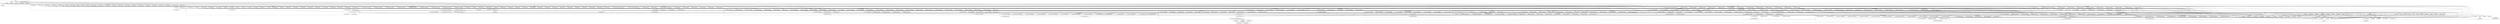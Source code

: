 digraph {
graph [overlap=false]
subgraph cluster_Test_Stream_Context {
	label="Test::Stream::Context";
	"Test::Stream::Context::register_event";
	"Test::Stream::Context::finish";
	"Test::Stream::Context::BEGIN@18";
	"Test::Stream::Context::BEGIN@77";
	"Test::Stream::Context::subname";
	"Test::Stream::Context::DESTROY";
	"Test::Stream::Context::CORE:match";
	"Test::Stream::Context::BEGIN@433";
	"Test::Stream::Context::subtest";
	"Test::Stream::Context::BEGIN@425";
	"Test::Stream::Context::BEGIN@406";
	"Test::Stream::Context::BEGIN@14";
	"Test::Stream::Context::_find_context";
	"Test::Stream::Context::CORE:subst";
	"Test::Stream::Context::BEGIN@5";
	"Test::Stream::Context::restore_todo";
	"Test::Stream::Context::snapshot";
	"Test::Stream::Context::_plan";
	"Test::Stream::Context::BEGIN@10";
	"Test::Stream::Context::BEGIN@12";
	"Test::Stream::Context::subtest_start";
	"Test::Stream::Context::hide_todo";
	"Test::Stream::Context::BEGIN@78";
	"Test::Stream::Context::BEGIN@385";
	"Test::Stream::Context::BEGIN@426";
	"Test::Stream::Context::BEGIN@11";
	"Test::Stream::Context::note";
	"Test::Stream::Context::_find_tester";
	"Test::Stream::Context::BEGIN@3";
	"Test::Stream::Context::_ok";
	"Test::Stream::Context::ok";
	"Test::Stream::Context::BEGIN@407";
	"Test::Stream::Context::set";
	"Test::Stream::Context::inspect_todo";
	"Test::Stream::Context::BEGIN@9";
	"Test::Stream::Context::subtest_stop";
	"Test::Stream::Context::BEGIN@7";
	"Test::Stream::Context::call";
	"Test::Stream::Context::done_testing";
	"Test::Stream::Context::BEGIN@2";
	"Test::Stream::Context::BEGIN@24";
	"Test::Stream::Context::clear";
	"Test::Stream::Context::context";
	"Test::Stream::Context::_note";
}
subgraph cluster_Test_Stream_Meta {
	label="Test::Stream::Meta";
	"Test::Stream::Meta::BEGIN@5";
	"Test::Stream::Meta::BEGIN@12";
	"Test::Stream::Meta::init_tester";
	"Test::Stream::Meta::BEGIN@6";
	"Test::Stream::Meta::BEGIN@14";
	"Test::Stream::Meta::BEGIN@3";
	"Test::Stream::Meta::BEGIN@8";
	"Test::Stream::Meta::BEGIN@2";
	"Test::Stream::Meta::is_tester";
}
subgraph cluster_B_GV {
	label="B::GV";
	"B::GV::STASH";
	"B::GV::NAME";
}
subgraph cluster_UNIVERSAL {
	label="UNIVERSAL";
	"UNIVERSAL::isa";
	"UNIVERSAL::can";
	"UNIVERSAL::VERSION";
}
subgraph cluster_B_COP {
	label="B::COP";
	"B::COP::line";
}
subgraph cluster_PerlIO {
	label="PerlIO";
	"PerlIO::get_layers";
}
subgraph cluster_Test_Stream_Toolset {
	label="Test::Stream::Toolset";
	"Test::Stream::Toolset::BEGIN@3";
	"Test::Stream::Toolset::BEGIN@2";
	"Test::Stream::Toolset::BEGIN@11";
	"Test::Stream::Toolset::__ANON__[lib/Test/Stream/Toolset.pm:58]";
	"Test::Stream::Toolset::BEGIN@10";
	"Test::Stream::Toolset::BEGIN@18";
	"Test::Stream::Toolset::BEGIN@16";
	"Test::Stream::Toolset::BEGIN@13";
	"Test::Stream::Toolset::BEGIN@14";
	"Test::Stream::Toolset::BEGIN@7";
	"Test::Stream::Toolset::BEGIN@12";
	"Test::Stream::Toolset::BEGIN@5";
	"Test::Stream::Toolset::BEGIN@15";
	"Test::Stream::Toolset::BEGIN@6";
}
subgraph cluster_Test_More_DeepCheck_Strict {
	label="Test::More::DeepCheck::Strict";
	"Test::More::DeepCheck::Strict::BEGIN@63";
	"Test::More::DeepCheck::Strict::_inner_check";
	"Test::More::DeepCheck::Strict::check";
	"Test::More::DeepCheck::Strict::CORE:sort";
	"Test::More::DeepCheck::Strict::BEGIN@7";
	"Test::More::DeepCheck::Strict::BEGIN@2";
	"Test::More::DeepCheck::Strict::BEGIN@10";
	"Test::More::DeepCheck::Strict::_check_hash";
	"Test::More::DeepCheck::Strict::BEGIN@8";
	"Test::More::DeepCheck::Strict::BEGIN@5";
	"Test::More::DeepCheck::Strict::_deep_check";
	"Test::More::DeepCheck::Strict::BEGIN@6";
	"Test::More::DeepCheck::Strict::BEGIN@3";
	"Test::More::DeepCheck::Strict::_check_nonrefs";
}
subgraph cluster_Scalar_Util {
	label="Scalar::Util";
	"Scalar::Util::weaken";
	"Scalar::Util::blessed";
	"Scalar::Util::reftype";
	"Scalar::Util::BEGIN@9";
}
subgraph cluster_Test_Stream_Carp {
	label="Test::Stream::Carp";
	"Test::Stream::Carp::BEGIN@3";
	"Test::Stream::Carp::BEGIN@2";
	"Test::Stream::Carp::BEGIN@5";
}
subgraph cluster_B_CV {
	label="B::CV";
	"B::CV::GV";
	"B::CV::FILE";
	"B::CV::START";
}
subgraph cluster_overload {
	label="overload";
	"overload::BEGIN@114";
	"overload::BEGIN@83";
	"overload::BEGIN@144";
}
subgraph cluster_warnings {
	label="warnings";
	"warnings::_mkMask";
	"warnings::CORE:match";
	"warnings::unimport";
	"warnings::register_categories";
	"warnings::import";
	"warnings::CORE:regcomp";
}
subgraph cluster_Test_Stream_Event_Finish {
	label="Test::Stream::Event::Finish";
	"Test::Stream::Event::Finish::BEGIN@3";
	"Test::Stream::Event::Finish::BEGIN@2";
	"Test::Stream::Event::Finish::BEGIN@5";
}
subgraph cluster_List_Util {
	label="List::Util";
	"List::Util::BEGIN@30";
	"List::Util::BEGIN@9";
}
subgraph cluster_vars {
	label="vars";
	"vars::BEGIN@8";
	"vars::CORE:match";
	"vars::BEGIN@3";
	"vars::import";
	"vars::BEGIN@7";
}
subgraph cluster_Config {
	label="Config";
	"Config::BEGIN@10";
	"Config::BEGIN@47";
	"Config::BEGIN@11";
	"Config::import";
	"Config::TIEHASH";
	"Config::FETCH";
	"Config::BEGIN@9";
}
subgraph cluster_Test_Stream_Subtest {
	label="Test::Stream::Subtest";
	"Test::Stream::Subtest::BEGIN@3";
	"Test::Stream::Subtest::BEGIN@36";
	"Test::Stream::Subtest::BEGIN@5";
	"Test::Stream::Subtest::__ANON__[lib/Test/Stream/Subtest.pm:52]";
	"Test::Stream::Subtest::subtest";
	"Test::Stream::Subtest::BEGIN@12";
	"Test::Stream::Subtest::BEGIN@10";
	"Test::Stream::Subtest::BEGIN@9";
	"Test::Stream::Subtest::BEGIN@11";
	"Test::Stream::Subtest::BEGIN@14";
	"Test::Stream::Subtest::BEGIN@2";
}
subgraph cluster_B_HV {
	label="B::HV";
	"B::HV::NAME";
}
subgraph cluster_Test_Stream_ArrayBase_Meta {
	label="Test::Stream::ArrayBase::Meta";
	"Test::Stream::ArrayBase::Meta::BEGIN@106";
	"Test::Stream::ArrayBase::Meta::BEGIN@57";
	"Test::Stream::ArrayBase::Meta::baseclass";
	"Test::Stream::ArrayBase::Meta::subclass";
	"Test::Stream::ArrayBase::Meta::BEGIN@5";
	"Test::Stream::ArrayBase::Meta::BEGIN@3";
	"Test::Stream::ArrayBase::Meta::__ANON__[lib/Test/Stream/ArrayBase/Meta.pm:78]";
	"Test::Stream::ArrayBase::Meta::fields";
	"Test::Stream::ArrayBase::Meta::__ANON__[lib/Test/Stream/ArrayBase/Meta.pm:77]";
	"Test::Stream::ArrayBase::Meta::BEGIN@2";
	"Test::Stream::ArrayBase::Meta::get";
	"Test::Stream::ArrayBase::Meta::add_accessors";
	"Test::Stream::ArrayBase::Meta::_GROW";
	"Test::Stream::ArrayBase::Meta::new";
}
subgraph cluster_Test_Stream_Event_Bail {
	label="Test::Stream::Event::Bail";
	"Test::Stream::Event::Bail::BEGIN@3";
	"Test::Stream::Event::Bail::BEGIN@2";
	"Test::Stream::Event::Bail::BEGIN@5";
}
subgraph cluster_Test_Stream_Event {
	label="Test::Stream::Event";
	"Test::Stream::Event::BEGIN@3";
	"Test::Stream::Event::encoding";
	"Test::Stream::Event::init";
	"Test::Stream::Event::BEGIN@6";
	"Test::Stream::Event::BEGIN@5";
	"Test::Stream::Event::BEGIN@8";
	"Test::Stream::Event::BEGIN@2";
	"Test::Stream::Event::import";
}
subgraph cluster_Test_More {
	label="Test::More";
	"Test::More::BEGIN@23";
	"Test::More::BEGIN@53";
	"Test::More::import";
	"Test::More::BEGIN@10";
	"Test::More::BEGIN@13";
	"Test::More::BEGIN@11";
	"Test::More::BEGIN@19";
	"Test::More::BEGIN@21";
	"Test::More::done_testing";
	"Test::More::CORE:match";
	"Test::More::is_deeply";
	"Test::More::BEGIN@18";
	"Test::More::import_extra";
	"Test::More::BEGIN@12";
	"Test::More::BEGIN@121";
	"Test::More::BEGIN@4";
	"Test::More::like";
	"Test::More::BEGIN@15";
	"Test::More::BEGIN@260";
	"Test::More::BEGIN@16";
	"Test::More::BEGIN@5";
	"Test::More::is";
	"Test::More::_skip";
	"Test::More::BEGIN@225";
	"Test::More::skip";
	"Test::More::BEGIN@3";
	"Test::More::ok";
}
subgraph cluster_Test_Stream_IOSets {
	label="Test::Stream::IOSets";
	"Test::Stream::IOSets::__ANON__[lib/Test/Stream/IOSets.pm:76]";
	"Test::Stream::IOSets::CORE:select";
	"Test::Stream::IOSets::_autoflush";
	"Test::Stream::IOSets::CORE:match";
	"Test::Stream::IOSets::BEGIN@2";
	"Test::Stream::IOSets::new";
	"Test::Stream::IOSets::BEGIN@5";
	"Test::Stream::IOSets::CORE:binmode";
	"Test::Stream::IOSets::open_handles";
	"Test::Stream::IOSets::_apply_layers";
	"Test::Stream::IOSets::BEGIN@3";
	"Test::Stream::IOSets::reset_legacy";
	"Test::Stream::IOSets::_copy_io_layers";
	"Test::Stream::IOSets::init_encoding";
	"Test::Stream::IOSets::CORE:open";
	"Test::Stream::IOSets::init_legacy";
}
subgraph cluster_Test_Stream_Util {
	label="Test::Stream::Util";
	"Test::Stream::Util::__ANON__[lib/Test/Stream/Util.pm:185]";
	"Test::Stream::Util::is_regex";
	"Test::Stream::Util::_local_protect";
	"Test::Stream::Util::BEGIN@170";
	"Test::Stream::Util::unoverload_str";
	"Test::Stream::Util::_local_try";
	"Test::Stream::Util::BEGIN@81";
	"Test::Stream::Util::BEGIN@7";
	"Test::Stream::Util::unoverload";
	"Test::Stream::Util::BEGIN@2";
	"Test::Stream::Util::BEGIN@5";
	"Test::Stream::Util::BEGIN@3";
	"Test::Stream::Util::BEGIN@6";
}
subgraph cluster_Test_Stream {
	label="Test::Stream";
	"Test::Stream::BEGIN@628";
	"Test::Stream::failed";
	"Test::Stream::BEGIN@10";
	"Test::Stream::init";
	"Test::Stream::_process_event";
	"Test::Stream::BEGIN@11";
	"Test::Stream::count";
	"Test::Stream::CORE:subst";
	"Test::Stream::BEGIN@9";
	"Test::Stream::subtest_start";
	"Test::Stream::_finalize_event";
	"Test::Stream::END";
	"Test::Stream::BEGIN@15";
	"Test::Stream::plan";
	"Test::Stream::_render_tap";
	"Test::Stream::done_testing";
	"Test::Stream::before_import";
	"Test::Stream::subtest_stop";
	"Test::Stream::CORE:print";
	"Test::Stream::BEGIN@2";
	"Test::Stream::_reset";
	"Test::Stream::_update_state";
	"Test::Stream::shared";
	"Test::Stream::BEGIN@13";
	"Test::Stream::BEGIN@8";
	"Test::Stream::BEGIN@12";
	"Test::Stream::BEGIN@3";
	"Test::Stream::BEGIN@47";
	"Test::Stream::send";
	"Test::Stream::ended";
	"Test::Stream::BEGIN@659";
}
subgraph cluster_Test_Stream_Threads {
	label="Test::Stream::Threads";
	"Test::Stream::Threads::BEGIN@3";
	"Test::Stream::Threads::BEGIN@23";
	"Test::Stream::Threads::BEGIN@2";
	"Test::Stream::Threads::BEGIN@5";
	"Test::Stream::Threads::BEGIN@6";
}
subgraph cluster_Test_Stream_Event_Subtest {
	label="Test::Stream::Event::Subtest";
	"Test::Stream::Event::Subtest::BEGIN@7";
	"Test::Stream::Event::Subtest::BEGIN@9";
	"Test::Stream::Event::Subtest::init";
	"Test::Stream::Event::Subtest::BEGIN@5";
	"Test::Stream::Event::Subtest::to_tap";
	"Test::Stream::Event::Subtest::BEGIN@2";
	"Test::Stream::Event::Subtest::BEGIN@6";
	"Test::Stream::Event::Subtest::BEGIN@3";
}
subgraph cluster_Test_Stream_PackageUtil {
	label="Test::Stream::PackageUtil";
	"Test::Stream::PackageUtil::BEGIN@47";
	"Test::Stream::PackageUtil::CORE:match";
	"Test::Stream::PackageUtil::BEGIN@3";
	"Test::Stream::PackageUtil::import";
	"Test::Stream::PackageUtil::BEGIN@19";
	"Test::Stream::PackageUtil::package_purge_sym";
	"Test::Stream::PackageUtil::BEGIN@2";
	"Test::Stream::PackageUtil::package_sym";
	"Test::Stream::PackageUtil::BEGIN@61";
	"Test::Stream::PackageUtil::BEGIN@46";
}
subgraph cluster_Test_Builder {
	label="Test::Builder";
	"Test::Builder::create";
	"Test::Builder::ctx";
	"Test::Builder::new";
	"Test::Builder::BEGIN@18";
	"Test::Builder::BEGIN@4";
	"Test::Builder::BEGIN@3";
	"Test::Builder::BEGIN@13";
	"Test::Builder::BEGIN@14";
	"Test::Builder::BEGIN@17";
	"Test::Builder::BEGIN@261";
	"Test::Builder::BEGIN@22";
	"Test::Builder::is_fh";
	"Test::Builder::BEGIN@15";
	"Test::Builder::BEGIN@11";
	"Test::Builder::todo_output";
	"Test::Builder::BEGIN@20";
	"Test::Builder::_new_fh";
	"Test::Builder::BEGIN@262";
	"Test::Builder::BEGIN@12";
	"Test::Builder::BEGIN@943";
	"Test::Builder::failure_output";
	"Test::Builder::reset";
	"Test::Builder::BEGIN@5";
	"Test::Builder::output";
}
subgraph cluster_Test_Stream_ExitMagic {
	label="Test::Stream::ExitMagic";
	"Test::Stream::ExitMagic::BEGIN@7";
	"Test::Stream::ExitMagic::BEGIN@3";
	"Test::Stream::ExitMagic::BEGIN@2";
	"Test::Stream::ExitMagic::init";
	"Test::Stream::ExitMagic::do_magic";
	"Test::Stream::ExitMagic::be_helpful_magic";
}
subgraph cluster_Test_Stream_ExitMagic_Context {
	label="Test::Stream::ExitMagic::Context";
	"Test::Stream::ExitMagic::Context::init";
	"Test::Stream::ExitMagic::Context::BEGIN@3";
	"Test::Stream::ExitMagic::Context::BEGIN@5";
	"Test::Stream::ExitMagic::Context::BEGIN@2";
	"Test::Stream::ExitMagic::Context::snapshot";
}
subgraph cluster_Test_Stream_Event_Diag {
	label="Test::Stream::Event::Diag";
	"Test::Stream::Event::Diag::BEGIN@11";
	"Test::Stream::Event::Diag::BEGIN@12";
	"Test::Stream::Event::Diag::BEGIN@5";
	"Test::Stream::Event::Diag::BEGIN@2";
	"Test::Stream::Event::Diag::BEGIN@3";
	"Test::Stream::Event::Diag::BEGIN@10";
}
subgraph cluster_Test_Stream_ArrayBase {
	label="Test::Stream::ArrayBase";
	"Test::Stream::ArrayBase::BEGIN@29";
	"Test::Stream::ArrayBase::import";
	"Test::Stream::ArrayBase::BEGIN@2";
	"Test::Stream::ArrayBase::BEGIN@9";
	"Test::Stream::ArrayBase::apply_to";
	"Test::Stream::ArrayBase::new";
	"Test::Stream::ArrayBase::BEGIN@6";
	"Test::Stream::ArrayBase::CORE:subst";
	"Test::Stream::ArrayBase::BEGIN@3";
	"Test::Stream::ArrayBase::BEGIN@7";
	"Test::Stream::ArrayBase::BEGIN@5";
}
subgraph cluster_B {
	label="B";
	"B::BEGIN@254";
	"B::svref_2object";
	"B::BEGIN@9";
	"B::BEGIN@17";
}
subgraph cluster_overloading {
	label="overloading";
	"overloading::BEGIN@2";
	"overloading::unimport";
}
subgraph cluster_Test_Stream_Block {
	label="Test::Stream::Block";
	"Test::Stream::Block::BEGIN@2";
	"Test::Stream::Block::BEGIN@176";
	"Test::Stream::Block::run";
	"Test::Stream::Block::BEGIN@3";
	"Test::Stream::Block::init";
	"Test::Stream::Block::deduce";
	"Test::Stream::Block::BEGIN@5";
	"Test::Stream::Block::BEGIN@6";
	"Test::Stream::Block::BEGIN@8";
}
subgraph cluster_Exporter {
	label="Exporter";
	"Exporter::CORE:match";
	"Exporter::CORE:subst";
	"Exporter::import";
}
subgraph cluster_Test_More_DeepCheck {
	label="Test::More::DeepCheck";
	"Test::More::DeepCheck::BEGIN@5";
	"Test::More::DeepCheck::BEGIN@2";
	"Test::More::DeepCheck::init";
	"Test::More::DeepCheck::BEGIN@3";
	"Test::More::DeepCheck::is_dne";
}
subgraph cluster_Test_Stream_Event_Note {
	label="Test::Stream::Event::Note";
	"Test::Stream::Event::Note::to_tap";
	"Test::Stream::Event::Note::CORE:match";
	"Test::Stream::Event::Note::BEGIN@5";
	"Test::Stream::Event::Note::BEGIN@2";
	"Test::Stream::Event::Note::CORE:subst";
	"Test::Stream::Event::Note::init";
	"Test::Stream::Event::Note::BEGIN@3";
	"Test::Stream::Event::Note::BEGIN@10";
}
subgraph cluster_XSLoader {
	label="XSLoader";
	"XSLoader::load";
}
subgraph cluster_version {
	label="version";
	"version::(cmp";
	"version::(bool";
}
subgraph cluster_Test_Stream_Event_Ok {
	label="Test::Stream::Event::Ok";
	"Test::Stream::Event::Ok::BEGIN@5";
	"Test::Stream::Event::Ok::init";
	"Test::Stream::Event::Ok::BEGIN@9";
	"Test::Stream::Event::Ok::BEGIN@133";
	"Test::Stream::Event::Ok::BEGIN@7";
	"Test::Stream::Event::Ok::BEGIN@6";
	"Test::Stream::Event::Ok::CORE:match";
	"Test::Stream::Event::Ok::BEGIN@2";
	"Test::Stream::Event::Ok::BEGIN@3";
	"Test::Stream::Event::Ok::to_tap";
	"Test::Stream::Event::Ok::CORE:subst";
}
subgraph cluster_main {
	label="main";
	"main::BEGIN@1";
	"main::NULL";
	"main::CORE:open";
	"main::run";
	"main::CORE:print";
	"main::RUNTIME";
	"main::BEGIN@2";
	"main::BEGIN@3";
	"main::__ANON__[profiling/long-run.pl:20]";
	"main::CORE:qr";
}
subgraph cluster_strict {
	label="strict";
	"strict::CORE:regcomp";
	"strict::CORE:match";
	"strict::import";
	"strict::unimport";
	"strict::bits";
}
subgraph cluster_Test_Stream_Exporter_Meta {
	label="Test::Stream::Exporter::Meta";
	"Test::Stream::Exporter::Meta::BEGIN@3";
	"Test::Stream::Exporter::Meta::add_bulk";
	"Test::Stream::Exporter::Meta::get";
	"Test::Stream::Exporter::Meta::add_default";
	"Test::Stream::Exporter::Meta::default";
	"Test::Stream::Exporter::Meta::new";
	"Test::Stream::Exporter::Meta::BEGIN@101";
	"Test::Stream::Exporter::Meta::BEGIN@100";
	"Test::Stream::Exporter::Meta::BEGIN@89";
	"Test::Stream::Exporter::Meta::BEGIN@5";
	"Test::Stream::Exporter::Meta::BEGIN@100.1";
	"Test::Stream::Exporter::Meta::exports";
	"Test::Stream::Exporter::Meta::BEGIN@101.2";
	"Test::Stream::Exporter::Meta::add_default_bulk";
	"Test::Stream::Exporter::Meta::BEGIN@2";
	"Test::Stream::Exporter::Meta::add";
}
subgraph cluster_warnings_register {
	label="warnings::register";
	"warnings::register::import";
}
subgraph cluster_Test_Stream_Exporter {
	label="Test::Stream::Exporter";
	"Test::Stream::Exporter::export";
	"Test::Stream::Exporter::BEGIN@5";
	"Test::Stream::Exporter::BEGIN@2";
	"Test::Stream::Exporter::BEGIN@3";
	"Test::Stream::Exporter::cleanup";
	"Test::Stream::Exporter::export_meta";
	"Test::Stream::Exporter::exports";
	"Test::Stream::Exporter::default_export";
	"Test::Stream::Exporter::BEGIN@17";
	"Test::Stream::Exporter::default_exports";
	"Test::Stream::Exporter::export_to";
	"Test::Stream::Exporter::CORE:subst";
	"Test::Stream::Exporter::BEGIN@72";
	"Test::Stream::Exporter::__ANON__[lib/Test/Stream/Exporter.pm:39]";
	"Test::Stream::Exporter::BEGIN@6";
	"Test::Stream::Exporter::import";
}
subgraph cluster_Test_More_Tools {
	label="Test::More::Tools";
	"Test::More::Tools::__ANON__[lib/Test/More/Tools.pm:147]";
	"Test::More::Tools::cmp_check";
	"Test::More::Tools::CORE:match";
	"Test::More::Tools::__ANON__[lib/Test/More/Tools.pm:148]";
	"Test::More::Tools::regex_check";
	"Test::More::Tools::BEGIN@2";
	"Test::More::Tools::BEGIN@11";
	"Test::More::Tools::BEGIN@145";
	"Test::More::Tools::BEGIN@5";
	"Test::More::Tools::BEGIN@3";
	"Test::More::Tools::CORE:subst";
	"Test::More::Tools::is_eq";
	"Test::More::Tools::BEGIN@12";
	"Test::More::Tools::CORE:regcomp";
	"Test::More::Tools::__ANON__[lib/Test/More/Tools.pm:48]";
	"Test::More::Tools::_cmp_eval";
	"Test::More::Tools::BEGIN@7";
}
subgraph cluster_Test_Stream_Event_Plan {
	label="Test::Stream::Event::Plan";
	"Test::Stream::Event::Plan::BEGIN@2";
	"Test::Stream::Event::Plan::BEGIN@10";
	"Test::Stream::Event::Plan::BEGIN@5";
	"Test::Stream::Event::Plan::to_tap";
	"Test::Stream::Event::Plan::init";
	"Test::Stream::Event::Plan::BEGIN@3";
}
subgraph cluster_re {
	label="re";
	"re::is_regexp";
}
"Test::Stream::Util::_local_protect" -> "Test::More::Tools::__ANON__[lib/Test/More/Tools.pm:147]";
"Test::Stream::Block::deduce" -> "B::CV::START";
"Test::More::ok" -> "Test::Stream::Context::ok";
"Test::More::like" -> "Test::Stream::Context::ok";
"Test::More::_skip" -> "Test::Stream::Context::ok";
"Test::More::is" -> "Test::Stream::Context::ok";
"Test::More::is_deeply" -> "Test::Stream::Context::ok";
"Test::Stream::Event::BEGIN@8" -> "Test::Stream::ArrayBase::BEGIN@6";
"Test::Stream::Carp::BEGIN@5" -> "Test::Stream::Exporter::BEGIN@2";
"warnings::register::import" -> "warnings::register_categories";
"Test::Stream::Toolset::BEGIN@16" -> "Test::Stream::Event::Subtest::BEGIN@9";
"Test::Stream::BEGIN@8" -> "Test::Stream::Context::BEGIN@385";
"Test::Stream::BEGIN@8" -> "Test::Stream::Context::BEGIN@407";
"Test::More::BEGIN@13" -> "Test::Stream::Subtest::BEGIN@10";
"Test::More::BEGIN@12" -> "Test::Stream::Toolset::BEGIN@6";
"Test::Stream::Event::BEGIN@8" -> "Test::Stream::ArrayBase::BEGIN@5";
"main::BEGIN@3" -> "Test::More::BEGIN@10";
"Test::More::import" -> "Test::Stream::Toolset::__ANON__[lib/Test/Stream/Toolset.pm:58]";
"Test::More::Tools::cmp_check" -> "Test::More::Tools::CORE:subst";
"Test::Stream::ArrayBase::BEGIN@5" -> "Test::Stream::ArrayBase::Meta::_GROW";
"Test::Stream::Context::BEGIN@11" -> "Test::Stream::Util::BEGIN@2";
"Test::Stream::Subtest::subtest" -> "Test::Stream::Context::subtest_stop";
"main::NULL" -> "main::BEGIN@2";
"Test::Stream::ArrayBase::Meta::subclass" -> "Test::Stream::ArrayBase::Meta::fields";
"Test::More::BEGIN@12" -> "Test::Stream::Toolset::BEGIN@15";
"Test::More::BEGIN@21" -> "Test::Builder::BEGIN@20";
"Test::Stream::Subtest::BEGIN@14" -> "Test::Stream::Block::BEGIN@176";
"Test::Stream::Context::BEGIN@7" -> "Test::Stream::Carp::BEGIN@2";
"Test::Stream::Toolset::BEGIN@10" -> "Test::Stream::Event::Bail::BEGIN@2";
"Test::Stream::Context::done_testing" -> "Test::Stream::done_testing";
"main::BEGIN@3" -> "Test::Stream::Exporter::default_export";
"Test::Stream::Carp::BEGIN@5" -> "Test::Stream::Exporter::default_export";
"Test::Stream::Exporter::BEGIN@5" -> "Test::Stream::PackageUtil::BEGIN@3";
"Test::Stream::Exporter::BEGIN@6" -> "Test::Stream::Exporter::Meta::BEGIN@89";
"Test::Stream::Exporter::BEGIN@6" -> "Test::Stream::Exporter::Meta::BEGIN@100";
"Test::Stream::Threads::BEGIN@5" -> "Config::FETCH";
"main::BEGIN@3" -> "Test::More::BEGIN@21";
"Test::Builder::new" -> "Test::Builder::create";
"Test::More::BEGIN@12" -> "Test::Stream::Exporter::cleanup";
"Test::More::BEGIN@18" -> "Test::Stream::Exporter::cleanup";
"Test::More::BEGIN@10" -> "Test::Stream::Exporter::cleanup";
"Test::Stream::Context::BEGIN@9" -> "Test::Stream::Exporter::cleanup";
"Test::More::BEGIN@13" -> "Test::Stream::Exporter::cleanup";
"Test::Stream::Context::BEGIN@7" -> "Test::Stream::Exporter::cleanup";
"main::BEGIN@3" -> "Test::Stream::Exporter::cleanup";
"Test::Stream::BEGIN@8" -> "Test::Stream::Exporter::cleanup";
"Test::Stream::Context::BEGIN@11" -> "Test::Stream::Exporter::cleanup";
"Test::Stream::Context::BEGIN@12" -> "Test::Stream::Exporter::cleanup";
"main::RUNTIME" -> "Test::Stream::Subtest::subtest";
"Test::Stream::Subtest::BEGIN@14" -> "Test::Stream::Block::BEGIN@6";
"Test::Stream::IOSets::__ANON__[lib/Test/Stream/IOSets.pm:76]" -> "Test::Stream::IOSets::_apply_layers";
"Test::Stream::Context::BEGIN@5" -> "Scalar::Util::BEGIN@9";
"Test::More::BEGIN@10" -> "Test::Stream::BEGIN@10";
"Test::Stream::Exporter::Meta::add_default" -> "Test::Stream::Exporter::Meta::add";
"Test::Stream::ArrayBase::Meta::subclass" -> "Test::Stream::Exporter::Meta::add";
"Test::Stream::Exporter::export" -> "Test::Stream::Exporter::Meta::add";
"Test::Stream::Subtest::subtest" -> "Test::Stream::Context::subtest";
"Test::Stream::Event::BEGIN@8" -> "Test::Stream::ArrayBase::BEGIN@29";
"Test::Stream::ArrayBase::apply_to" -> "Test::Stream::ArrayBase::Meta::new";
"Test::Stream::BEGIN@8" -> "Test::Stream::Context::BEGIN@10";
"Test::More::BEGIN@21" -> "Test::Builder::BEGIN@11";
"Test::Stream::Subtest::BEGIN@5" -> "Test::Stream::Exporter::import";
"Test::Stream::Util::BEGIN@6" -> "Test::Stream::Exporter::import";
"Test::Stream::Context::BEGIN@18" -> "Test::Stream::Exporter::import";
"Test::Stream::BEGIN@47" -> "Test::Stream::Exporter::import";
"Test::Stream::Toolset::BEGIN@18" -> "Test::Stream::Exporter::import";
"Test::Stream::Carp::BEGIN@5" -> "Test::Stream::Exporter::import";
"Test::More::Tools::BEGIN@7" -> "Test::Stream::Exporter::import";
"Test::Stream::Threads::BEGIN@23" -> "Test::Stream::Exporter::import";
"Test::More::BEGIN@23" -> "Test::Stream::Exporter::import";
"Test::Stream::Meta::BEGIN@14" -> "Test::Stream::Exporter::import";
"Test::Stream::Toolset::BEGIN@16" -> "Test::Stream::Event::Subtest::BEGIN@2";
"Test::Stream::Exporter::default_exports" -> "Test::Stream::Exporter::export_meta";
"Test::Stream::Exporter::default_export" -> "Test::Stream::Exporter::export_meta";
"Test::Stream::Exporter::exports" -> "Test::Stream::Exporter::export_meta";
"Test::Stream::Exporter::export" -> "Test::Stream::Exporter::export_meta";
"Test::Stream::Toolset::BEGIN@16" -> "Test::Stream::Event::Subtest::BEGIN@3";
"Test::Stream::Toolset::BEGIN@11" -> "Test::Stream::Event::Diag::BEGIN@2";
"Test::Stream::Context::subtest_stop" -> "Test::Stream::subtest_stop";
"Test::Stream::Event::Ok::to_tap" -> "Test::Stream::Event::Ok::CORE:subst";
"Test::More::DeepCheck::Strict::_deep_check" -> "Test::More::DeepCheck::Strict::_inner_check";
"Test::More::BEGIN@18" -> "Test::More::Tools::BEGIN@7";
"Test::Stream::BEGIN@8" -> "Test::Stream::Context::BEGIN@78";
"Test::Stream::PackageUtil::package_sym" -> "Test::Stream::PackageUtil::CORE:match";
"Test::More::BEGIN@12" -> "Test::Stream::Toolset::BEGIN@11";
"Test::Stream::BEGIN@8" -> "Test::Stream::Context::BEGIN@3";
"Test::Stream::ArrayBase::import" -> "Test::Stream::ArrayBase::apply_to";
"Test::Stream::Event::import" -> "Test::Stream::ArrayBase::apply_to";
"Test::Stream::Context::ok" -> "Test::Stream::Context::_ok";
"Test::Stream::Toolset::BEGIN@15" -> "Test::Stream::Event::Plan::BEGIN@2";
"Test::Stream::Exporter::BEGIN@6" -> "Test::Stream::Exporter::Meta::BEGIN@100.1";
"Test::Stream::Toolset::BEGIN@12" -> "Test::Stream::Event::Finish::BEGIN@5";
"Test::Stream::Toolset::BEGIN@13" -> "Test::Stream::Event::Note::BEGIN@2";
"Test::Stream::Block::deduce" -> "B::BEGIN@9";
"Test::Stream::ExitMagic::do_magic" -> "Test::Stream::count";
"main::run" -> "Test::More::skip";
"Test::Stream::ArrayBase::new" -> "Test::Stream::ExitMagic::init";
"Test::Stream::Context::BEGIN@10" -> "Test::Stream::Event::BEGIN@5";
"Test::More::is" -> "Test::More::Tools::is_eq";
"Test::More::DeepCheck::Strict::_check_hash" -> "Test::More::DeepCheck::Strict::_deep_check";
"Test::More::DeepCheck::Strict::check" -> "Test::More::DeepCheck::Strict::_deep_check";
"Test::More::BEGIN@10" -> "Test::Stream::BEGIN@13";
"Test::Stream::Exporter::export_to" -> "Test::Stream::Exporter::Meta::default";
"Test::More::Tools::__ANON__[lib/Test/More/Tools.pm:48]" -> "Test::More::Tools::_cmp_eval";
"Test::Builder::create" -> "Test::Builder::reset";
"Test::Stream::Context::BEGIN@10" -> "Test::Stream::Event::BEGIN@8";
"Test::Stream::ArrayBase::new" -> "Test::Stream::Event::Plan::init";
"Test::Stream::Threads::BEGIN@6" -> "version::(cmp";
"Test::Stream::Threads::BEGIN@6" -> "Config::TIEHASH";
"Test::Stream::IOSets::_autoflush" -> "Test::Stream::IOSets::CORE:select";
"Test::More::BEGIN@12" -> "Test::Stream::Toolset::BEGIN@2";
"main::BEGIN@3" -> "Test::More::BEGIN@19";
"Test::Stream::BEGIN@8" -> "Test::Stream::Context::BEGIN@14";
"Test::Stream::Toolset::BEGIN@16" -> "Test::Stream::Event::Subtest::BEGIN@6";
"Test::Stream::Exporter::BEGIN@5" -> "Test::Stream::PackageUtil::BEGIN@61";
"Test::Stream::Exporter::BEGIN@5" -> "Test::Stream::PackageUtil::BEGIN@2";
"Test::Stream::Block::deduce" -> "B::GV::NAME";
"Test::Stream::Subtest::subtest" -> "Test::Stream::Util::_local_try";
"Test::More::Tools::cmp_check" -> "Test::Stream::Util::_local_try";
"Test::More::Tools::regex_check" -> "Test::Stream::Util::_local_try";
"Test::Stream::Event::Plan::init" -> "Test::Stream::Event::init";
"Test::Stream::Event::Ok::init" -> "Test::Stream::Event::init";
"Test::Stream::ArrayBase::new" -> "Test::Stream::Event::init";
"Test::Stream::Event::Note::init" -> "Test::Stream::Event::init";
"Test::Stream::ArrayBase::new" -> "Test::Stream::Event::Note::init";
"strict::import" -> "strict::bits";
"strict::unimport" -> "strict::bits";
"Test::Stream::Toolset::BEGIN@12" -> "Test::Stream::Event::Finish::BEGIN@2";
"Test::Stream::BEGIN@10" -> "Test::Stream::IOSets::BEGIN@3";
"Exporter::import" -> "Exporter::CORE:subst";
"Test::Stream::Context::BEGIN@10" -> "Test::Stream::Event::BEGIN@2";
"main::BEGIN@3" -> "Test::More::BEGIN@4";
"Test::Stream::Util::is_regex" -> "re::is_regexp";
"Test::Stream::Block::deduce" -> "B::COP::line";
"Test::Stream::Context::BEGIN@5" -> "List::Util::BEGIN@30";
"Test::Stream::ArrayBase::apply_to" -> "Test::Stream::ArrayBase::Meta::subclass";
"Test::Stream::Carp::BEGIN@5" -> "Test::Stream::Exporter::BEGIN@17";
"Test::Stream::Context::hide_todo" -> "Test::Stream::Meta::is_tester";
"Test::Builder::BEGIN@22" -> "Test::Stream::Meta::is_tester";
"Test::Stream::Context::restore_todo" -> "Test::Stream::Meta::is_tester";
"Test::Stream::Context::context" -> "Test::Stream::Meta::is_tester";
"Test::Stream::Context::inspect_todo" -> "Test::Stream::Meta::is_tester";
"Test::Stream::Context::_find_tester" -> "Test::Stream::Meta::is_tester";
"Test::Stream::Toolset::BEGIN@15" -> "Test::Stream::Event::Plan::BEGIN@10";
"Test::Stream::IOSets::_apply_layers" -> "Test::Stream::IOSets::CORE:match";
"warnings::register_categories" -> "warnings::_mkMask";
"Test::More::BEGIN@19" -> "Test::More::DeepCheck::Strict::BEGIN@7";
"Test::Stream::ArrayBase::apply_to" -> "Test::Stream::ArrayBase::Meta::baseclass";
"Test::More::BEGIN@18" -> "Test::More::Tools::BEGIN@3";
"Test::Stream::Event::Ok::to_tap" -> "Test::Stream::Util::unoverload_str";
"Test::More::DeepCheck::Strict::_deep_check" -> "Test::Stream::Util::unoverload_str";
"Test::More::DeepCheck::Strict::check" -> "Test::Stream::Util::unoverload_str";
"Test::More::BEGIN@19" -> "Test::More::DeepCheck::Strict::BEGIN@63";
"Test::Stream::Threads::BEGIN@6" -> "Config::BEGIN@11";
"Test::Stream::ExitMagic::do_magic" -> "Test::Stream::ended";
"Test::Stream::Subtest::__ANON__[lib/Test/Stream/Subtest.pm:52]" -> "Test::Stream::ended";
"Test::Stream::Event::Note::to_tap" -> "Test::Stream::Event::Note::CORE:subst";
"Test::More::done_testing" -> "Test::Stream::Context::done_testing";
"Test::Stream::Subtest::__ANON__[lib/Test/Stream/Subtest.pm:52]" -> "Test::Stream::Context::done_testing";
"Test::Stream::ExitMagic::be_helpful_magic" -> "Test::Stream::ArrayBase::Meta::__ANON__[lib/Test/Stream/ArrayBase/Meta.pm:77]";
"Test::Stream::ExitMagic::do_magic" -> "Test::Stream::ArrayBase::Meta::__ANON__[lib/Test/Stream/ArrayBase/Meta.pm:77]";
"Test::Builder::todo_output" -> "Test::Stream::ArrayBase::Meta::__ANON__[lib/Test/Stream/ArrayBase/Meta.pm:77]";
"Test::Stream::_update_state" -> "Test::Stream::ArrayBase::Meta::__ANON__[lib/Test/Stream/ArrayBase/Meta.pm:77]";
"Test::Stream::_reset" -> "Test::Stream::ArrayBase::Meta::__ANON__[lib/Test/Stream/ArrayBase/Meta.pm:77]";
"Test::Stream::Context::_note" -> "Test::Stream::ArrayBase::Meta::__ANON__[lib/Test/Stream/ArrayBase/Meta.pm:77]";
"Test::Stream::Context::context" -> "Test::Stream::ArrayBase::Meta::__ANON__[lib/Test/Stream/ArrayBase/Meta.pm:77]";
"Test::Builder::failure_output" -> "Test::Stream::ArrayBase::Meta::__ANON__[lib/Test/Stream/ArrayBase/Meta.pm:77]";
"Test::Stream::Event::Ok::to_tap" -> "Test::Stream::ArrayBase::Meta::__ANON__[lib/Test/Stream/ArrayBase/Meta.pm:77]";
"Test::Builder::reset" -> "Test::Stream::ArrayBase::Meta::__ANON__[lib/Test/Stream/ArrayBase/Meta.pm:77]";
"Test::Builder::output" -> "Test::Stream::ArrayBase::Meta::__ANON__[lib/Test/Stream/ArrayBase/Meta.pm:77]";
"Test::More::_skip" -> "Test::Stream::ArrayBase::Meta::__ANON__[lib/Test/Stream/ArrayBase/Meta.pm:77]";
"Test::Stream::Event::Ok::init" -> "Test::Stream::ArrayBase::Meta::__ANON__[lib/Test/Stream/ArrayBase/Meta.pm:77]";
"Test::Stream::Event::encoding" -> "Test::Stream::ArrayBase::Meta::__ANON__[lib/Test/Stream/ArrayBase/Meta.pm:77]";
"Test::Stream::Context::_plan" -> "Test::Stream::ArrayBase::Meta::__ANON__[lib/Test/Stream/ArrayBase/Meta.pm:77]";
"Test::Stream::Context::done_testing" -> "Test::Stream::ArrayBase::Meta::__ANON__[lib/Test/Stream/ArrayBase/Meta.pm:77]";
"Test::Stream::Context::subtest_start" -> "Test::Stream::ArrayBase::Meta::__ANON__[lib/Test/Stream/ArrayBase/Meta.pm:77]";
"Test::Stream::Context::subtest_stop" -> "Test::Stream::ArrayBase::Meta::__ANON__[lib/Test/Stream/ArrayBase/Meta.pm:77]";
"Test::Stream::Subtest::__ANON__[lib/Test/Stream/Subtest.pm:52]" -> "Test::Stream::ArrayBase::Meta::__ANON__[lib/Test/Stream/ArrayBase/Meta.pm:77]";
"Test::Stream::Context::subtest" -> "Test::Stream::ArrayBase::Meta::__ANON__[lib/Test/Stream/ArrayBase/Meta.pm:77]";
"Test::Stream::END" -> "Test::Stream::ArrayBase::Meta::__ANON__[lib/Test/Stream/ArrayBase/Meta.pm:77]";
"Test::Stream::_finalize_event" -> "Test::Stream::ArrayBase::Meta::__ANON__[lib/Test/Stream/ArrayBase/Meta.pm:77]";
"Test::Stream::_render_tap" -> "Test::Stream::ArrayBase::Meta::__ANON__[lib/Test/Stream/ArrayBase/Meta.pm:77]";
"Test::Stream::subtest_start" -> "Test::Stream::ArrayBase::Meta::__ANON__[lib/Test/Stream/ArrayBase/Meta.pm:77]";
"Test::Stream::Context::_ok" -> "Test::Stream::ArrayBase::Meta::__ANON__[lib/Test/Stream/ArrayBase/Meta.pm:77]";
"Test::Stream::Context::finish" -> "Test::Stream::ArrayBase::Meta::__ANON__[lib/Test/Stream/ArrayBase/Meta.pm:77]";
"Test::Stream::Subtest::subtest" -> "Test::Stream::ArrayBase::Meta::__ANON__[lib/Test/Stream/ArrayBase/Meta.pm:77]";
"Test::Stream::Context::BEGIN@11" -> "Test::Stream::Util::BEGIN@3";
"Test::More::Tools::__ANON__[lib/Test/More/Tools.pm:147]" -> "Test::More::Tools::CORE:regcomp";
"Test::More::BEGIN@19" -> "Test::More::DeepCheck::Strict::BEGIN@2";
"Test::Stream::shared" -> "Test::Stream::ExitMagic::Context::BEGIN@2";
"Test::More::is_deeply" -> "Test::More::DeepCheck::Strict::check";
"Test::More::DeepCheck::Strict::_inner_check" -> "Test::More::DeepCheck::Strict::_check_hash";
"overload::BEGIN@83" -> "overloading::BEGIN@2";
"main::BEGIN@3" -> "Test::More::BEGIN@12";
"Test::More::BEGIN@21" -> "Test::Builder::BEGIN@5";
"Test::Stream::Context::BEGIN@10" -> "Test::Stream::Event::BEGIN@6";
"Test::Stream::ArrayBase::Meta::subclass" -> "Test::Stream::ArrayBase::Meta::get";
"Test::Stream::ArrayBase::apply_to" -> "Test::Stream::ArrayBase::Meta::get";
"Test::More::_skip" -> "Test::More::CORE:match";
"Config::BEGIN@11" -> "vars::BEGIN@7";
"Test::More::BEGIN@19" -> "Test::More::DeepCheck::Strict::BEGIN@5";
"Test::More::BEGIN@21" -> "Test::Builder::BEGIN@4";
"Config::BEGIN@11" -> "vars::BEGIN@3";
"Test::More::BEGIN@18" -> "Test::More::Tools::BEGIN@11";
"Test::Stream::Context::snapshot" -> "Scalar::Util::blessed";
"Test::Stream::Util::unoverload" -> "Scalar::Util::blessed";
"Test::More::BEGIN@18" -> "Test::More::Tools::BEGIN@5";
"Test::Stream::BEGIN@8" -> "Test::Stream::Context::BEGIN@5";
"main::BEGIN@3" -> "Test::More::BEGIN@23";
"Test::More::BEGIN@21" -> "Test::Builder::BEGIN@14";
"Test::Stream::_render_tap" -> "Test::Stream::Event::Subtest::to_tap";
"main::BEGIN@3" -> "Test::More::import";
"Test::Builder::_new_fh" -> "Test::Builder::is_fh";
"Test::Stream::_update_state" -> "Test::Stream::Context::snapshot";
"Test::Stream::Context::_note" -> "Test::Stream::Context::snapshot";
"Test::Stream::Context::subtest" -> "Test::Stream::Context::snapshot";
"Test::Stream::done_testing" -> "Test::Stream::Context::snapshot";
"Test::Stream::Context::_plan" -> "Test::Stream::Context::snapshot";
"Test::Stream::Context::_ok" -> "Test::Stream::Context::snapshot";
"Test::Stream::Context::finish" -> "Test::Stream::Context::snapshot";
"Test::Stream::Subtest::__ANON__[lib/Test/Stream/Subtest.pm:52]" -> "Test::Stream::Context::snapshot";
"Test::Stream::ArrayBase::new" -> "Test::Stream::Event::Ok::init";
"Test::Stream::Event::Subtest::init" -> "Test::Stream::Event::Ok::init";
"main::run" -> "main::CORE:qr";
"Test::More::DeepCheck::Strict::_check_hash" -> "Test::More::DeepCheck::Strict::_check_nonrefs";
"Test::Stream::Toolset::BEGIN@14" -> "Test::Stream::Event::Ok::BEGIN@5";
"Exporter::import" -> "Exporter::CORE:match";
"main::BEGIN@3" -> "Test::More::BEGIN@16";
"Test::Stream::Context::context" -> "Test::Stream::shared";
"Test::Builder::reset" -> "Test::Stream::shared";
"Test::Builder::BEGIN@22" -> "Test::Stream::shared";
"Test::More::BEGIN@21" -> "Test::Builder::BEGIN@12";
"Test::Stream::Exporter::default_export" -> "Test::Stream::Exporter::Meta::add_default";
"Test::Stream::Exporter::Meta::add" -> "Test::Stream::PackageUtil::package_sym";
"Test::Stream::Exporter::Meta::add_default_bulk" -> "Test::Stream::PackageUtil::package_sym";
"Test::Stream::Exporter::Meta::add_bulk" -> "Test::Stream::PackageUtil::package_sym";
"Test::Stream::Util::unoverload" -> "Test::Stream::Util::_local_protect";
"Test::More::Tools::__ANON__[lib/Test/More/Tools.pm:148]" -> "Test::Stream::Util::_local_protect";
"Test::Stream::IOSets::_copy_io_layers" -> "Test::Stream::Util::_local_protect";
"Test::More::import" -> "Test::More::import_extra";
"main::BEGIN@3" -> "Test::More::BEGIN@121";
"Test::Stream::ArrayBase::new" -> "Test::Stream::Block::init";
"Test::Stream::_process_event" -> "Test::Stream::_render_tap";
"Test::Stream::send" -> "Test::Stream::_render_tap";
"Test::Stream::Subtest::__ANON__[lib/Test/Stream/Subtest.pm:52]" -> "Test::Stream::plan";
"Test::Stream::ExitMagic::do_magic" -> "Test::Stream::plan";
"Test::More::_skip" -> "Test::Stream::plan";
"Test::Stream::Block::deduce" -> "B::CV::GV";
"Test::More::BEGIN@19" -> "Test::More::DeepCheck::Strict::BEGIN@3";
"Test::Stream::Threads::BEGIN@6" -> "version::(bool";
"Test::More::BEGIN@10" -> "Test::Stream::BEGIN@9";
"Test::Stream::Context::BEGIN@10" -> "Test::Stream::Event::BEGIN@3";
"Test::Stream::Context::BEGIN@5" -> "List::Util::BEGIN@9";
"Test::Stream::Exporter::BEGIN@6" -> "Test::Stream::Exporter::Meta::BEGIN@5";
"Test::More::BEGIN@18" -> "Test::More::Tools::BEGIN@2";
"main::__ANON__[profiling/long-run.pl:20]" -> "main::run";
"main::RUNTIME" -> "main::run";
"Test::Stream::Subtest::__ANON__[lib/Test/Stream/Subtest.pm:52]" -> "Test::Stream::Context::set";
"Test::Stream::Context::subtest_stop" -> "Test::Stream::Context::set";
"Test::Stream::Event::Note::to_tap" -> "Test::Stream::Event::Note::CORE:match";
"Test::Stream::Event::BEGIN@8" -> "Test::Stream::ArrayBase::BEGIN@7";
"Test::Stream::ArrayBase::apply_to" -> "Test::More::DeepCheck::BEGIN@2";
"Test::More::skip" -> "Test::More::_skip";
"Test::Stream::Toolset::BEGIN@13" -> "Test::Stream::Event::Note::BEGIN@10";
"Test::Stream::Toolset::BEGIN@12" -> "Test::Stream::Event::Finish::BEGIN@3";
"Test::More::BEGIN@12" -> "Test::Stream::Toolset::BEGIN@18";
"Test::Stream::Exporter::exports" -> "Test::Stream::Exporter::Meta::add_bulk";
"Test::Stream::Exporter::Meta::new" -> "Test::Stream::Exporter::Meta::add_bulk";
"Test::More::BEGIN@10" -> "Test::Stream::BEGIN@47";
"main::run" -> "Test::More::is";
"Test::Stream::Context::BEGIN@9" -> "Test::Stream::Threads::BEGIN@5";
"main::run" -> "Test::More::like";
"main::RUNTIME" -> "main::CORE:open";
"Test::Stream::Context::BEGIN@12" -> "Test::Stream::Meta::BEGIN@14";
"Test::Stream::Block::deduce" -> "B::svref_2object";
"Test::More::BEGIN@21" -> "Test::Builder::BEGIN@943";
"main::BEGIN@3" -> "Test::More::BEGIN@18";
"Test::Stream::Carp::BEGIN@5" -> "Test::Stream::Exporter::BEGIN@3";
"main::RUNTIME" -> "Test::Stream::END";
"Test::More::BEGIN@10" -> "Test::Stream::BEGIN@15";
"Test::Stream::Context::BEGIN@11" -> "Test::Stream::Util::BEGIN@7";
"Test::Stream::Context::context" -> "Test::Stream::Context::CORE:match";
"Test::Stream::ArrayBase::BEGIN@5" -> "Test::Stream::ArrayBase::Meta::BEGIN@5";
"Test::More::BEGIN@10" -> "Test::Stream::BEGIN@11";
"Test::Stream::ArrayBase::new" -> "Test::More::DeepCheck::init";
"Test::Stream::Context::BEGIN@9" -> "Test::Stream::Threads::BEGIN@6";
"Test::Stream::Exporter::BEGIN@6" -> "Test::Stream::Exporter::Meta::BEGIN@101.2";
"Test::Stream::Toolset::BEGIN@11" -> "Test::Stream::Event::Diag::BEGIN@5";
"Test::Stream::Block::deduce" -> "B::BEGIN@17";
"Test::More::BEGIN@21" -> "Test::Builder::BEGIN@261";
"Test::Stream::shared" -> "Test::Stream::ExitMagic::Context::BEGIN@3";
"Test::Stream::Carp::BEGIN@5" -> "Test::Stream::Exporter::BEGIN@5";
"Test::Stream::Exporter::Meta::BEGIN@5" -> "Test::Stream::PackageUtil::import";
"Test::Stream::Meta::BEGIN@12" -> "Test::Stream::PackageUtil::import";
"Test::Stream::Exporter::BEGIN@5" -> "Test::Stream::PackageUtil::import";
"Test::Stream::done_testing" -> "Test::Stream::Context::_plan";
"main::BEGIN@3" -> "Test::More::BEGIN@225";
"Test::Stream::BEGIN@15" -> "Test::Stream::ArrayBase::import";
"Test::Stream::Block::BEGIN@8" -> "Test::Stream::ArrayBase::import";
"Test::Stream::ExitMagic::BEGIN@7" -> "Test::Stream::ArrayBase::import";
"Test::Stream::ExitMagic::Context::BEGIN@5" -> "Test::Stream::ArrayBase::import";
"Test::More::DeepCheck::BEGIN@5" -> "Test::Stream::ArrayBase::import";
"Test::Stream::Context::BEGIN@14" -> "Test::Stream::ArrayBase::import";
"Test::More::DeepCheck::Strict::BEGIN@10" -> "Test::Stream::ArrayBase::import";
"Test::Stream::Meta::BEGIN@8" -> "Test::Stream::ArrayBase::import";
"Test::Stream::Event::BEGIN@8" -> "Test::Stream::ArrayBase::import";
"Test::Stream::Exporter::BEGIN@6" -> "Test::Stream::Exporter::Meta::BEGIN@3";
"Test::Stream::BEGIN@8" -> "Test::Stream::Context::BEGIN@12";
"Test::More::BEGIN@18" -> "Test::More::Tools::BEGIN@12";
"Test::Stream::ArrayBase::apply_to" -> "Test::More::DeepCheck::BEGIN@3";
"Test::Stream::Context::subtest_stop" -> "Test::Stream::Context::restore_todo";
"Test::Stream::Util::_local_try" -> "Test::Stream::Subtest::__ANON__[lib/Test/Stream/Subtest.pm:52]";
"Test::Stream::Util::_local_try" -> "Test::More::Tools::__ANON__[lib/Test/More/Tools.pm:48]";
"Test::Stream::Context::BEGIN@12" -> "Test::Stream::Meta::BEGIN@6";
"Test::Stream::Toolset::BEGIN@3" -> "warnings::import";
"Test::Stream::Exporter::BEGIN@3" -> "warnings::import";
"Test::Stream::PackageUtil::BEGIN@3" -> "warnings::import";
"Test::Stream::ExitMagic::Context::BEGIN@3" -> "warnings::import";
"Test::Stream::Event::Bail::BEGIN@3" -> "warnings::import";
"Test::More::BEGIN@5" -> "warnings::import";
"Test::Stream::IOSets::BEGIN@3" -> "warnings::import";
"Test::More::DeepCheck::BEGIN@3" -> "warnings::import";
"Test::Stream::BEGIN@3" -> "warnings::import";
"Test::Stream::ExitMagic::BEGIN@3" -> "warnings::import";
"Test::Stream::Exporter::Meta::BEGIN@3" -> "warnings::import";
"Test::Stream::Event::Diag::BEGIN@3" -> "warnings::import";
"Test::Stream::Block::BEGIN@3" -> "warnings::import";
"Test::Stream::Event::Ok::BEGIN@3" -> "warnings::import";
"Test::Stream::Meta::BEGIN@3" -> "warnings::import";
"Test::Stream::Event::Subtest::BEGIN@3" -> "warnings::import";
"Test::Stream::ArrayBase::BEGIN@3" -> "warnings::import";
"Test::Stream::Event::BEGIN@3" -> "warnings::import";
"Test::Stream::Event::Plan::BEGIN@3" -> "warnings::import";
"Test::Stream::Context::BEGIN@3" -> "warnings::import";
"Test::Stream::Event::Note::BEGIN@3" -> "warnings::import";
"Test::More::DeepCheck::Strict::BEGIN@3" -> "warnings::import";
"Test::More::Tools::BEGIN@3" -> "warnings::import";
"Test::Stream::Threads::BEGIN@3" -> "warnings::import";
"main::BEGIN@2" -> "warnings::import";
"Test::Stream::Util::BEGIN@3" -> "warnings::import";
"Config::BEGIN@10" -> "warnings::import";
"Test::Stream::Event::Finish::BEGIN@3" -> "warnings::import";
"Test::Stream::Subtest::BEGIN@3" -> "warnings::import";
"Test::Builder::BEGIN@5" -> "warnings::import";
"overloading::BEGIN@2" -> "warnings::import";
"Test::Stream::ArrayBase::Meta::BEGIN@3" -> "warnings::import";
"Test::Stream::Carp::BEGIN@3" -> "warnings::import";
"Test::More::BEGIN@10" -> "Test::Stream::BEGIN@8";
"Test::Stream::Event::BEGIN@8" -> "Test::Stream::ArrayBase::BEGIN@3";
"Test::Stream::Exporter::BEGIN@5" -> "Test::Stream::PackageUtil::BEGIN@46";
"Test::More::Tools::regex_check" -> "Test::Stream::Util::is_regex";
"Test::Stream::Exporter::__ANON__[lib/Test/Stream/Exporter.pm:39]" -> "Test::Stream::before_import";
"Test::Stream::Toolset::BEGIN@11" -> "Test::Stream::Event::Diag::BEGIN@10";
"Test::Stream::BEGIN@10" -> "Test::Stream::IOSets::BEGIN@5";
"Test::Stream::Context::context" -> "Test::Stream::Context::_find_tester";
"Test::Stream::Toolset::BEGIN@16" -> "Test::Stream::Event::Subtest::BEGIN@5";
"Test::Stream::Context::subtest" -> "Test::Stream::ArrayBase::new";
"Test::Stream::Context::_note" -> "Test::Stream::ArrayBase::new";
"Test::More::DeepCheck::Strict::check" -> "Test::Stream::ArrayBase::new";
"Test::Stream::ExitMagic::do_magic" -> "Test::Stream::ArrayBase::new";
"Test::Stream::shared" -> "Test::Stream::ArrayBase::new";
"Test::Stream::Subtest::__ANON__[lib/Test/Stream/Subtest.pm:52]" -> "Test::Stream::ArrayBase::new";
"Test::Stream::Subtest::subtest" -> "Test::Stream::ArrayBase::new";
"Test::Stream::Context::finish" -> "Test::Stream::ArrayBase::new";
"Test::Stream::Context::_ok" -> "Test::Stream::ArrayBase::new";
"Test::Stream::Context::_plan" -> "Test::Stream::ArrayBase::new";
"Test::More::like" -> "Test::More::Tools::regex_check";
"vars::import" -> "vars::CORE:match";
"main::RUNTIME" -> "main::CORE:print";
"main::RUNTIME" -> "Test::Builder::new";
"Test::More::BEGIN@21" -> "Test::Builder::new";
"Test::Stream::Exporter::BEGIN@5" -> "Test::Stream::PackageUtil::BEGIN@47";
"Test::Stream::Util::_local_protect" -> "Test::Stream::IOSets::__ANON__[lib/Test/Stream/IOSets.pm:76]";
"Test::Stream::_render_tap" -> "Test::Stream::CORE:subst";
"Test::Stream::ArrayBase::apply_to" -> "Test::More::DeepCheck::BEGIN@5";
"Test::Stream::IOSets::_apply_layers" -> "Test::Stream::IOSets::CORE:binmode";
"Test::Stream::BEGIN@8" -> "Test::Stream::Context::BEGIN@9";
"Test::Stream::Context::BEGIN@12" -> "Test::Stream::Meta::BEGIN@8";
"Test::Stream::Util::__ANON__[lib/Test/Stream/Util.pm:185]" -> "overload::BEGIN@114";
"Test::Stream::Block::deduce" -> "B::HV::NAME";
"Test::Stream::Context::BEGIN@11" -> "Test::Stream::Util::BEGIN@81";
"Test::Stream::Threads::BEGIN@6" -> "Config::BEGIN@10";
"Test::More::BEGIN@21" -> "Test::Builder::BEGIN@15";
"vars::BEGIN@8" -> "strict::import";
"Test::Stream::ArrayBase::Meta::BEGIN@2" -> "strict::import";
"Test::Stream::Util::BEGIN@2" -> "strict::import";
"Test::Stream::ArrayBase::BEGIN@2" -> "strict::import";
"Test::More::DeepCheck::BEGIN@2" -> "strict::import";
"Test::Stream::Event::Bail::BEGIN@2" -> "strict::import";
"Test::Stream::Context::BEGIN@2" -> "strict::import";
"Test::Stream::Meta::BEGIN@2" -> "strict::import";
"Test::Stream::ExitMagic::Context::BEGIN@2" -> "strict::import";
"Test::More::DeepCheck::Strict::BEGIN@2" -> "strict::import";
"Test::Stream::Carp::BEGIN@2" -> "strict::import";
"List::Util::BEGIN@9" -> "strict::import";
"B::BEGIN@9" -> "strict::import";
"Test::More::Tools::BEGIN@2" -> "strict::import";
"Test::Stream::Event::Note::BEGIN@2" -> "strict::import";
"Test::Stream::Exporter::BEGIN@2" -> "strict::import";
"Test::Stream::IOSets::BEGIN@2" -> "strict::import";
"Config::BEGIN@9" -> "strict::import";
"Test::Stream::Event::Plan::BEGIN@2" -> "strict::import";
"Test::Stream::Event::Finish::BEGIN@2" -> "strict::import";
"Test::Stream::Subtest::BEGIN@2" -> "strict::import";
"Test::More::BEGIN@4" -> "strict::import";
"Test::Stream::Block::BEGIN@2" -> "strict::import";
"Test::Stream::Event::Subtest::BEGIN@2" -> "strict::import";
"Test::Stream::Event::BEGIN@2" -> "strict::import";
"Test::Stream::Event::Diag::BEGIN@2" -> "strict::import";
"Test::Stream::BEGIN@2" -> "strict::import";
"Test::Builder::BEGIN@4" -> "strict::import";
"Test::Stream::Toolset::BEGIN@2" -> "strict::import";
"Test::Stream::Exporter::Meta::BEGIN@2" -> "strict::import";
"main::BEGIN@1" -> "strict::import";
"Test::Stream::PackageUtil::BEGIN@2" -> "strict::import";
"Test::Stream::Threads::BEGIN@2" -> "strict::import";
"Test::Stream::Event::Ok::BEGIN@2" -> "strict::import";
"Test::Stream::ExitMagic::BEGIN@2" -> "strict::import";
"Scalar::Util::BEGIN@9" -> "strict::import";
"Test::Stream::Context::BEGIN@11" -> "Test::Stream::Util::BEGIN@6";
"Test::More::DeepCheck::Strict::_check_hash" -> "Test::More::DeepCheck::Strict::CORE:sort";
"Test::Stream::Context::BEGIN@7" -> "Test::Stream::Carp::BEGIN@3";
"Test::Stream::BEGIN@8" -> "Test::Stream::Context::BEGIN@2";
"main::run" -> "Test::More::is_deeply";
"Test::More::BEGIN@13" -> "Test::Stream::Subtest::BEGIN@14";
"Test::More::BEGIN@13" -> "Test::Stream::Subtest::BEGIN@11";
"vars::BEGIN@7" -> "warnings::register::import";
"overload::BEGIN@144" -> "warnings::register::import";
"Test::Stream::ArrayBase::BEGIN@7" -> "Exporter::import";
"Test::Stream::Context::BEGIN@5" -> "Exporter::import";
"Test::Stream::Subtest::BEGIN@10" -> "Exporter::import";
"Test::More::Tools::BEGIN@12" -> "Exporter::import";
"Test::Stream::Block::BEGIN@5" -> "Exporter::import";
"Test::More::DeepCheck::Strict::BEGIN@5" -> "Exporter::import";
"Test::More::BEGIN@16" -> "Exporter::import";
"Test::Stream::Event::Diag::BEGIN@11" -> "Exporter::import";
"Test::Builder::BEGIN@18" -> "Exporter::import";
"Test::Stream::Util::BEGIN@5" -> "Exporter::import";
"Test::Stream::Event::BEGIN@5" -> "Exporter::import";
"Test::Stream::Event::Ok::BEGIN@5" -> "Exporter::import";
"Test::Stream::Event::Subtest::BEGIN@5" -> "Exporter::import";
"Test::More::BEGIN@12" -> "Test::Stream::Toolset::BEGIN@14";
"Test::Builder::output" -> "Test::Stream::Context::DESTROY";
"Test::Builder::failure_output" -> "Test::Stream::Context::DESTROY";
"Test::More::is_deeply" -> "Test::Stream::Context::DESTROY";
"Test::Stream::_update_state" -> "Test::Stream::Context::DESTROY";
"Test::Builder::todo_output" -> "Test::Stream::Context::DESTROY";
"Test::More::like" -> "Test::Stream::Context::DESTROY";
"Test::Stream::Subtest::subtest" -> "Test::Stream::Context::DESTROY";
"Test::More::is" -> "Test::Stream::Context::DESTROY";
"Test::More::ok" -> "Test::Stream::Context::DESTROY";
"Test::Stream::subtest_start" -> "Test::Stream::Context::DESTROY";
"Test::More::done_testing" -> "Test::Stream::Context::DESTROY";
"Test::Stream::Util::_local_try" -> "Test::Stream::Context::DESTROY";
"Test::More::skip" -> "Test::Stream::Context::DESTROY";
"Test::Stream::Toolset::__ANON__[lib/Test/Stream/Toolset.pm:58]" -> "Test::Stream::Context::DESTROY";
"Test::Stream::Context::BEGIN@7" -> "Test::Stream::Carp::BEGIN@5";
"main::BEGIN@3" -> "Test::More::BEGIN@11";
"Test::More::import" -> "UNIVERSAL::can";
"Test::Stream::Context::register_event" -> "UNIVERSAL::can";
"Test::Stream::ArrayBase::Meta::subclass" -> "UNIVERSAL::can";
"Test::Stream::ArrayBase::new" -> "UNIVERSAL::can";
"Test::Stream::Exporter::__ANON__[lib/Test/Stream/Exporter.pm:39]" -> "UNIVERSAL::can";
"Test::Stream::_render_tap" -> "UNIVERSAL::can";
"Test::Stream::shared" -> "Test::Stream::ExitMagic::BEGIN@2";
"Test::More::BEGIN@12" -> "Test::Stream::Toolset::BEGIN@5";
"Test::Stream::Event::Plan::BEGIN@5" -> "Test::Stream::Event::import";
"Test::Stream::Event::Ok::BEGIN@9" -> "Test::Stream::Event::import";
"Test::Stream::Event::Note::BEGIN@5" -> "Test::Stream::Event::import";
"Test::Stream::Event::Diag::BEGIN@5" -> "Test::Stream::Event::import";
"Test::Stream::Event::Finish::BEGIN@5" -> "Test::Stream::Event::import";
"Test::Stream::Event::Bail::BEGIN@5" -> "Test::Stream::Event::import";
"Test::Stream::Event::Subtest::BEGIN@9" -> "Test::Stream::Event::import";
"main::BEGIN@1" -> "strict::CORE:match";
"Test::Stream::ArrayBase::BEGIN@5" -> "Test::Stream::ArrayBase::Meta::BEGIN@57";
"Test::Stream::ArrayBase::new" -> "Test::Stream::Event::Subtest::init";
"Test::Stream::_render_tap" -> "Test::Stream::Event::encoding";
"Test::More::BEGIN@10" -> "Test::Stream::Exporter::__ANON__[lib/Test/Stream/Exporter.pm:39]";
"Test::Builder::BEGIN@17" -> "Test::Stream::Exporter::__ANON__[lib/Test/Stream/Exporter.pm:39]";
"Test::Stream::Context::BEGIN@9" -> "Test::Stream::Exporter::__ANON__[lib/Test/Stream/Exporter.pm:39]";
"Test::Stream::Toolset::BEGIN@6" -> "Test::Stream::Exporter::__ANON__[lib/Test/Stream/Exporter.pm:39]";
"Test::More::DeepCheck::Strict::BEGIN@7" -> "Test::Stream::Exporter::__ANON__[lib/Test/Stream/Exporter.pm:39]";
"Test::Stream::Context::BEGIN@11" -> "Test::Stream::Exporter::__ANON__[lib/Test/Stream/Exporter.pm:39]";
"Test::Stream::Event::Ok::BEGIN@7" -> "Test::Stream::Exporter::__ANON__[lib/Test/Stream/Exporter.pm:39]";
"Test::More::DeepCheck::Strict::BEGIN@8" -> "Test::Stream::Exporter::__ANON__[lib/Test/Stream/Exporter.pm:39]";
"Test::Stream::BEGIN@9" -> "Test::Stream::Exporter::__ANON__[lib/Test/Stream/Exporter.pm:39]";
"Test::Stream::ArrayBase::BEGIN@6" -> "Test::Stream::Exporter::__ANON__[lib/Test/Stream/Exporter.pm:39]";
"Test::Stream::IOSets::BEGIN@5" -> "Test::Stream::Exporter::__ANON__[lib/Test/Stream/Exporter.pm:39]";
"Test::Stream::Toolset::BEGIN@11" -> "Test::Stream::Exporter::__ANON__[lib/Test/Stream/Exporter.pm:39]";
"Test::Stream::Event::Plan::BEGIN@10" -> "Test::Stream::Exporter::__ANON__[lib/Test/Stream/Exporter.pm:39]";
"Test::Stream::Event::Diag::BEGIN@10" -> "Test::Stream::Exporter::__ANON__[lib/Test/Stream/Exporter.pm:39]";
"Test::Stream::Event::Diag::BEGIN@12" -> "Test::Stream::Exporter::__ANON__[lib/Test/Stream/Exporter.pm:39]";
"Test::Stream::Toolset::BEGIN@14" -> "Test::Stream::Exporter::__ANON__[lib/Test/Stream/Exporter.pm:39]";
"Test::Stream::Subtest::BEGIN@14" -> "Test::Stream::Exporter::__ANON__[lib/Test/Stream/Exporter.pm:39]";
"Test::Stream::Subtest::BEGIN@11" -> "Test::Stream::Exporter::__ANON__[lib/Test/Stream/Exporter.pm:39]";
"Test::More::BEGIN@12" -> "Test::Stream::Exporter::__ANON__[lib/Test/Stream/Exporter.pm:39]";
"Test::Stream::Toolset::BEGIN@13" -> "Test::Stream::Exporter::__ANON__[lib/Test/Stream/Exporter.pm:39]";
"Test::More::BEGIN@18" -> "Test::Stream::Exporter::__ANON__[lib/Test/Stream/Exporter.pm:39]";
"Test::More::BEGIN@15" -> "Test::Stream::Exporter::__ANON__[lib/Test/Stream/Exporter.pm:39]";
"Test::Builder::BEGIN@20" -> "Test::Stream::Exporter::__ANON__[lib/Test/Stream/Exporter.pm:39]";
"Test::Stream::Subtest::BEGIN@12" -> "Test::Stream::Exporter::__ANON__[lib/Test/Stream/Exporter.pm:39]";
"Test::Stream::Toolset::BEGIN@15" -> "Test::Stream::Exporter::__ANON__[lib/Test/Stream/Exporter.pm:39]";
"Test::Stream::BEGIN@13" -> "Test::Stream::Exporter::__ANON__[lib/Test/Stream/Exporter.pm:39]";
"Test::Stream::Context::BEGIN@7" -> "Test::Stream::Exporter::__ANON__[lib/Test/Stream/Exporter.pm:39]";
"Test::Builder::BEGIN@15" -> "Test::Stream::Exporter::__ANON__[lib/Test/Stream/Exporter.pm:39]";
"Test::More::DeepCheck::Strict::BEGIN@6" -> "Test::Stream::Exporter::__ANON__[lib/Test/Stream/Exporter.pm:39]";
"Test::Stream::Event::Note::BEGIN@10" -> "Test::Stream::Exporter::__ANON__[lib/Test/Stream/Exporter.pm:39]";
"Test::Builder::BEGIN@14" -> "Test::Stream::Exporter::__ANON__[lib/Test/Stream/Exporter.pm:39]";
"Test::Stream::Event::Subtest::BEGIN@6" -> "Test::Stream::Exporter::__ANON__[lib/Test/Stream/Exporter.pm:39]";
"Test::More::BEGIN@13" -> "Test::Stream::Exporter::__ANON__[lib/Test/Stream/Exporter.pm:39]";
"Test::More::Tools::BEGIN@5" -> "Test::Stream::Exporter::__ANON__[lib/Test/Stream/Exporter.pm:39]";
"Test::Builder::BEGIN@13" -> "Test::Stream::Exporter::__ANON__[lib/Test/Stream/Exporter.pm:39]";
"Test::Stream::BEGIN@11" -> "Test::Stream::Exporter::__ANON__[lib/Test/Stream/Exporter.pm:39]";
"Test::Stream::Toolset::BEGIN@5" -> "Test::Stream::Exporter::__ANON__[lib/Test/Stream/Exporter.pm:39]";
"Test::Stream::ArrayBase::Meta::BEGIN@5" -> "Test::Stream::Exporter::__ANON__[lib/Test/Stream/Exporter.pm:39]";
"Test::More::Tools::BEGIN@11" -> "Test::Stream::Exporter::__ANON__[lib/Test/Stream/Exporter.pm:39]";
"Test::More::BEGIN@19" -> "Test::Stream::Exporter::__ANON__[lib/Test/Stream/Exporter.pm:39]";
"Test::Stream::Block::BEGIN@6" -> "Test::Stream::Exporter::__ANON__[lib/Test/Stream/Exporter.pm:39]";
"Test::More::BEGIN@11" -> "Test::Stream::Exporter::__ANON__[lib/Test/Stream/Exporter.pm:39]";
"Test::Stream::Toolset::BEGIN@10" -> "Test::Stream::Exporter::__ANON__[lib/Test/Stream/Exporter.pm:39]";
"Test::Stream::Util::BEGIN@7" -> "Test::Stream::Exporter::__ANON__[lib/Test/Stream/Exporter.pm:39]";
"Test::Stream::Event::BEGIN@6" -> "Test::Stream::Exporter::__ANON__[lib/Test/Stream/Exporter.pm:39]";
"Test::Stream::Toolset::BEGIN@7" -> "Test::Stream::Exporter::__ANON__[lib/Test/Stream/Exporter.pm:39]";
"Test::Stream::Subtest::BEGIN@9" -> "Test::Stream::Exporter::__ANON__[lib/Test/Stream/Exporter.pm:39]";
"Test::Stream::Toolset::BEGIN@16" -> "Test::Stream::Exporter::__ANON__[lib/Test/Stream/Exporter.pm:39]";
"Test::Stream::Event::Ok::BEGIN@6" -> "Test::Stream::Exporter::__ANON__[lib/Test/Stream/Exporter.pm:39]";
"Test::Builder::BEGIN@12" -> "Test::Stream::Exporter::__ANON__[lib/Test/Stream/Exporter.pm:39]";
"Test::Stream::Toolset::BEGIN@12" -> "Test::Stream::Exporter::__ANON__[lib/Test/Stream/Exporter.pm:39]";
"Test::Stream::BEGIN@8" -> "Test::Stream::Exporter::__ANON__[lib/Test/Stream/Exporter.pm:39]";
"Test::Stream::Event::Subtest::BEGIN@7" -> "Test::Stream::Exporter::__ANON__[lib/Test/Stream/Exporter.pm:39]";
"Test::Stream::Meta::BEGIN@6" -> "Test::Stream::Exporter::__ANON__[lib/Test/Stream/Exporter.pm:39]";
"Test::Stream::BEGIN@12" -> "Test::Stream::Exporter::__ANON__[lib/Test/Stream/Exporter.pm:39]";
"Test::Builder::BEGIN@11" -> "Test::Stream::Exporter::__ANON__[lib/Test/Stream/Exporter.pm:39]";
"Test::Stream::Context::BEGIN@12" -> "Test::Stream::Exporter::__ANON__[lib/Test/Stream/Exporter.pm:39]";
"Test::Stream::Carp::BEGIN@5" -> "Test::Stream::Exporter::BEGIN@72";
"Test::Stream::Util::unoverload_str" -> "Test::Stream::Util::unoverload";
"Test::Stream::Block::init" -> "Test::Stream::Block::deduce";
"main::BEGIN@3" -> "Test::More::BEGIN@5";
"Test::Stream::Toolset::BEGIN@16" -> "Test::Stream::Event::Subtest::BEGIN@7";
"Test::Stream::BEGIN@10" -> "Test::Stream::IOSets::init_legacy";
"Test::Stream::send" -> "Test::Stream::_update_state";
"Test::Stream::Toolset::BEGIN@15" -> "Test::Stream::Event::Plan::BEGIN@5";
"Test::More::BEGIN@12" -> "Test::Stream::Toolset::BEGIN@12";
"Test::Stream::Toolset::BEGIN@14" -> "Test::Stream::Event::Ok::BEGIN@6";
"Test::Stream::_render_tap" -> "Test::Stream::CORE:print";
"Test::Stream::Event::Subtest::to_tap" -> "Test::Stream::Event::Ok::to_tap";
"Test::Stream::_render_tap" -> "Test::Stream::Event::Ok::to_tap";
"Test::Stream::Subtest::BEGIN@14" -> "Test::Stream::Block::BEGIN@3";
"Test::Stream::Context::subtest_start" -> "Test::Stream::Context::hide_todo";
"Test::More::BEGIN@13" -> "Test::Stream::Subtest::BEGIN@2";
"Test::Stream::Toolset::BEGIN@14" -> "Test::Stream::Event::Ok::BEGIN@9";
"Test::Stream::Context::finish" -> "Test::Stream::ExitMagic::Context::snapshot";
"Test::Stream::_update_state" -> "Test::Stream::ExitMagic::Context::snapshot";
"Test::More::Tools::__ANON__[lib/Test/More/Tools.pm:147]" -> "Test::More::Tools::CORE:match";
"Test::More::Tools::is_eq" -> "Test::More::Tools::cmp_check";
"Test::Stream::shared" -> "Test::Stream::ExitMagic::BEGIN@7";
"Test::More::BEGIN@13" -> "Test::Stream::Subtest::BEGIN@5";
"Test::Stream::Exporter::default_exports" -> "Test::Stream::Exporter::Meta::add_default_bulk";
"Test::Stream::Exporter::Meta::new" -> "Test::Stream::Exporter::Meta::add_default_bulk";
"Test::More::BEGIN@18" -> "Test::More::Tools::BEGIN@145";
"Test::Stream::ArrayBase::new" -> "Test::Stream::init";
"Test::Stream::Context::hide_todo" -> "Test::Stream::Context::inspect_todo";
"Test::Stream::Context::restore_todo" -> "Test::Stream::Context::inspect_todo";
"Test::Stream::Context::BEGIN@9" -> "Test::Stream::Threads::BEGIN@3";
"Test::More::BEGIN@21" -> "Test::Builder::BEGIN@22";
"Test::More::BEGIN@10" -> "Test::Stream::BEGIN@628";
"Test::Stream::_finalize_event" -> "UNIVERSAL::isa";
"Test::Stream::_update_state" -> "UNIVERSAL::isa";
"Test::Stream::_render_tap" -> "Test::Stream::Event::Plan::to_tap";
"Test::Stream::Context::BEGIN@12" -> "Test::Stream::Meta::BEGIN@5";
"Test::More::BEGIN@13" -> "Test::Stream::Subtest::BEGIN@3";
"Test::Stream::Event::BEGIN@8" -> "Test::Stream::ArrayBase::BEGIN@2";
"Test::Stream::Block::deduce" -> "B::CV::FILE";
"Test::Stream::ArrayBase::apply_to" -> "Test::Stream::ArrayBase::CORE:subst";
"Test::Stream::ArrayBase::BEGIN@5" -> "Test::Stream::ArrayBase::Meta::BEGIN@2";
"Test::More::BEGIN@13" -> "Test::Stream::Subtest::BEGIN@36";
"Test::Stream::Context::BEGIN@12" -> "Test::Stream::Meta::BEGIN@12";
"main::BEGIN@1" -> "strict::CORE:regcomp";
"Test::Stream::Threads::BEGIN@6" -> "Config::import";
"Test::Builder::reset" -> "Test::Stream::_reset";
"Test::Stream::ArrayBase::BEGIN@5" -> "Test::Stream::ArrayBase::Meta::BEGIN@3";
"main::RUNTIME" -> "Test::Builder::todo_output";
"Test::More::BEGIN@21" -> "Test::Builder::BEGIN@262";
"main::BEGIN@3" -> "Test::More::BEGIN@15";
"Test::Stream::Context::note" -> "Test::Stream::Context::_note";
"main::RUNTIME" -> "Test::Builder::output";
"Test::Stream::Context::subtest_start" -> "Test::Stream::subtest_start";
"Test::Stream::Toolset::BEGIN@10" -> "Test::Stream::Event::Bail::BEGIN@5";
"Test::Stream::Util::_local_try" -> "Test::More::Tools::__ANON__[lib/Test/More/Tools.pm:148]";
"Test::More::BEGIN@225" -> "warnings::unimport";
"Test::Stream::BEGIN@659" -> "warnings::unimport";
"Test::More::BEGIN@260" -> "warnings::unimport";
"Test::Stream::Subtest::BEGIN@36" -> "warnings::unimport";
"Test::Stream::PackageUtil::BEGIN@46" -> "warnings::unimport";
"Test::Builder::BEGIN@262" -> "warnings::unimport";
"Test::Stream::Context::BEGIN@24" -> "warnings::unimport";
"Test::Builder::BEGIN@943" -> "warnings::unimport";
"Test::Stream::Util::BEGIN@170" -> "warnings::unimport";
"Test::Stream::Context::BEGIN@78" -> "warnings::unimport";
"Test::More::BEGIN@121" -> "warnings::unimport";
"Test::Stream::Event::Ok::BEGIN@133" -> "warnings::unimport";
"Test::Stream::Exporter::Meta::BEGIN@100.1" -> "warnings::unimport";
"Test::Stream::Context::BEGIN@426" -> "warnings::unimport";
"Test::Stream::Context::BEGIN@407" -> "warnings::unimport";
"Test::More::Tools::BEGIN@145" -> "warnings::unimport";
"Test::Stream::Exporter::Meta::BEGIN@101.2" -> "warnings::unimport";
"Test::Stream::Context::BEGIN@433" -> "warnings::unimport";
"Test::More::BEGIN@53" -> "warnings::unimport";
"Test::Stream::BEGIN@628" -> "warnings::unimport";
"Test::More::DeepCheck::Strict::BEGIN@63" -> "warnings::unimport";
"Test::More::BEGIN@21" -> "Test::Builder::BEGIN@18";
"Test::Stream::Block::deduce" -> "B::GV::STASH";
"Test::Stream::BEGIN@8" -> "Test::Stream::Context::BEGIN@77";
"Test::Stream::Context::register_event" -> "Test::Stream::Context::CORE:subst";
"Test::Stream::Context::BEGIN@9" -> "Test::Stream::Threads::BEGIN@2";
"Test::Stream::send" -> "Test::Stream::_process_event";
"Test::More::BEGIN@21" -> "Test::Builder::BEGIN@13";
"Test::Stream::ExitMagic::do_magic" -> "Test::Stream::failed";
"Test::Stream::Exporter::BEGIN@6" -> "Test::Stream::Exporter::Meta::BEGIN@2";
"main::NULL" -> "main::BEGIN@1";
"Test::Stream::BEGIN@8" -> "Test::Stream::Context::BEGIN@433";
"Test::Stream::Exporter::BEGIN@5" -> "Test::Stream::PackageUtil::BEGIN@19";
"Test::Stream::Exporter::export_to" -> "Test::Stream::Exporter::CORE:subst";
"main::run" -> "Test::More::ok";
"Test::Stream::shared" -> "Test::Stream::ExitMagic::BEGIN@3";
"Test::Stream::Toolset::BEGIN@11" -> "Test::Stream::Event::Diag::BEGIN@3";
"Test::Stream::Subtest::BEGIN@14" -> "Test::Stream::Block::BEGIN@5";
"main::BEGIN@3" -> "Test::More::BEGIN@260";
"Test::More::BEGIN@10" -> "Test::Stream::BEGIN@12";
"Test::Stream::Carp::BEGIN@5" -> "Test::Stream::Exporter::BEGIN@6";
"Test::Stream::Subtest::BEGIN@14" -> "Test::Stream::Block::BEGIN@2";
"Test::Stream::ExitMagic::do_magic" -> "Test::Stream::ExitMagic::be_helpful_magic";
"Test::More::BEGIN@10" -> "Test::Stream::BEGIN@2";
"Test::Stream::ArrayBase::apply_to" -> "Test::Stream::Exporter::Meta::new";
"Test::Stream::Exporter::export_to" -> "Test::Stream::Exporter::Meta::new";
"Test::Stream::Exporter::import" -> "Test::Stream::Exporter::Meta::new";
"Test::Stream::Exporter::BEGIN@17" -> "Test::Stream::Exporter::Meta::new";
"Test::More::BEGIN@19" -> "Test::More::DeepCheck::Strict::BEGIN@10";
"Test::Stream::Util::__ANON__[lib/Test/Stream/Util.pm:185]" -> "overload::BEGIN@144";
"Test::Stream::Exporter::cleanup" -> "Test::Stream::PackageUtil::package_purge_sym";
"Test::Stream::Context::BEGIN@9" -> "Test::Stream::Threads::BEGIN@23";
"Test::Stream::Toolset::BEGIN@14" -> "Test::Stream::Event::Ok::BEGIN@133";
"Test::Stream::Toolset::BEGIN@13" -> "Test::Stream::Event::Note::BEGIN@3";
"Test::More::DeepCheck::Strict::_check_hash" -> "Scalar::Util::reftype";
"Test::Stream::Block::init" -> "Scalar::Util::reftype";
"Test::More::DeepCheck::Strict::_inner_check" -> "Scalar::Util::reftype";
"Test::Stream::Subtest::subtest" -> "Scalar::Util::reftype";
"Test::Builder::failure_output" -> "Test::Builder::ctx";
"Test::Builder::output" -> "Test::Builder::ctx";
"Test::Builder::todo_output" -> "Test::Builder::ctx";
"Test::Stream::Threads::BEGIN@6" -> "Config::BEGIN@9";
"Test::Stream::BEGIN@10" -> "Test::Stream::IOSets::BEGIN@2";
"Test::Stream::Exporter::BEGIN@6" -> "Test::Stream::Exporter::Meta::BEGIN@101";
"main::RUNTIME" -> "Test::More::done_testing";
"Test::Stream::Exporter::Meta::add_default_bulk" -> "Test::Stream::Exporter::Meta::exports";
"Test::Stream::Exporter::Meta::add_bulk" -> "Test::Stream::Exporter::Meta::exports";
"Test::Stream::Exporter::export_to" -> "Test::Stream::Exporter::Meta::exports";
"Test::Stream::Exporter::Meta::add" -> "Test::Stream::Exporter::Meta::exports";
"Test::More::BEGIN@19" -> "Test::More::DeepCheck::Strict::BEGIN@8";
"Test::Stream::Toolset::BEGIN@14" -> "Test::Stream::Event::Ok::BEGIN@7";
"Test::More::BEGIN@21" -> "Test::Builder::BEGIN@3";
"Test::Stream::Event::Ok::init" -> "Test::Stream::Event::Ok::CORE:match";
"Test::Stream::Context::BEGIN@5" -> "XSLoader::load";
"B::BEGIN@17" -> "XSLoader::load";
"Test::More::DeepCheck::Strict::_deep_check" -> "Test::More::DeepCheck::is_dne";
"Test::Stream::Block::run" -> "main::__ANON__[profiling/long-run.pl:20]";
"Test::Stream::IOSets::new" -> "Test::Stream::IOSets::reset_legacy";
"main::NULL" -> "main::BEGIN@3";
"Test::More::Tools::regex_check" -> "Test::Stream::Context::call";
"Test::More::Tools::cmp_check" -> "Test::Stream::Context::call";
"Test::Stream::Toolset::__ANON__[lib/Test/Stream/Toolset.pm:58]" -> "Test::Stream::Meta::init_tester";
"Test::More::_skip" -> "Test::Stream::ArrayBase::Meta::__ANON__[lib/Test/Stream/ArrayBase/Meta.pm:78]";
"Test::Stream::send" -> "Test::Stream::ArrayBase::Meta::__ANON__[lib/Test/Stream/ArrayBase/Meta.pm:78]";
"Test::Builder::BEGIN@22" -> "Test::Stream::ArrayBase::Meta::__ANON__[lib/Test/Stream/ArrayBase/Meta.pm:78]";
"main::BEGIN@2" -> "warnings::CORE:regcomp";
"Test::Stream::Subtest::__ANON__[lib/Test/Stream/Subtest.pm:52]" -> "Test::Stream::ExitMagic::do_magic";
"Test::Stream::END" -> "Test::Stream::ExitMagic::do_magic";
"Test::More::BEGIN@13" -> "Test::Stream::Subtest::BEGIN@12";
"Test::More::is_deeply" -> "Test::Stream::Context::context";
"Test::More::like" -> "Test::Stream::Context::context";
"Test::More::is" -> "Test::Stream::Context::context";
"Test::Stream::Subtest::subtest" -> "Test::Stream::Context::context";
"Test::More::Tools::cmp_check" -> "Test::Stream::Context::context";
"Test::More::Tools::regex_check" -> "Test::Stream::Context::context";
"Test::Builder::ctx" -> "Test::Stream::Context::context";
"Test::Stream::subtest_start" -> "Test::Stream::Context::context";
"Test::More::done_testing" -> "Test::Stream::Context::context";
"Test::More::ok" -> "Test::Stream::Context::context";
"Test::More::_skip" -> "Test::Stream::Context::context";
"Test::Stream::Toolset::__ANON__[lib/Test/Stream/Toolset.pm:58]" -> "Test::Stream::Context::context";
"Test::More::skip" -> "Test::Stream::Context::context";
"Test::More::BEGIN@12" -> "Test::Stream::Toolset::BEGIN@13";
"main::RUNTIME" -> "Test::Builder::failure_output";
"Test::Stream::BEGIN@8" -> "Test::Stream::Context::BEGIN@24";
"Config::BEGIN@11" -> "vars::import";
"Test::Stream::Context::BEGIN@12" -> "Test::Stream::Meta::BEGIN@2";
"Test::Stream::Carp::BEGIN@5" -> "Test::Stream::Exporter::exports";
"Test::More::BEGIN@10" -> "Test::Stream::Exporter::exports";
"Test::Stream::Context::BEGIN@11" -> "Test::Stream::Exporter::exports";
"Test::Stream::BEGIN@8" -> "Test::Stream::Exporter::exports";
"Test::Stream::send" -> "Test::Stream::_finalize_event";
"Test::Stream::BEGIN@8" -> "Test::Stream::Context::BEGIN@18";
"Test::Stream::Event::import" -> "Test::Stream::Context::register_event";
"Test::More::BEGIN@12" -> "Test::Stream::Toolset::BEGIN@3";
"Test::Stream::Toolset::BEGIN@14" -> "Test::Stream::Event::Ok::BEGIN@2";
"Test::Stream::shared" -> "Test::Stream::ExitMagic::Context::BEGIN@5";
"Test::Stream::Context::context" -> "Test::Stream::Context::_find_context";
"Test::Stream::Toolset::BEGIN@10" -> "Test::Stream::Event::Bail::BEGIN@3";
"Test::Stream::BEGIN@8" -> "Test::Stream::Context::BEGIN@406";
"main::BEGIN@3" -> "Test::More::BEGIN@3";
"Test::Stream::IOSets::init_legacy" -> "Test::Stream::IOSets::_copy_io_layers";
"Test::Stream::Context::context" -> "Scalar::Util::weaken";
"Test::Stream::Context::set" -> "Scalar::Util::weaken";
"Test::Builder::todo_output" -> "Test::Stream::IOSets::init_encoding";
"Test::Builder::failure_output" -> "Test::Stream::IOSets::init_encoding";
"Test::Builder::output" -> "Test::Stream::IOSets::init_encoding";
"Test::Stream::Subtest::subtest" -> "Test::Stream::Context::subtest_start";
"Test::Stream::ArrayBase::apply_to" -> "Test::Stream::ArrayBase::Meta::add_accessors";
"Test::Stream::Block::deduce" -> "B::BEGIN@254";
"Test::Stream::IOSets::open_handles" -> "Test::Stream::IOSets::CORE:open";
"Test::Stream::Toolset::BEGIN@13" -> "Test::Stream::Event::Note::BEGIN@5";
"main::BEGIN@2" -> "warnings::CORE:match";
"Test::More::BEGIN@12" -> "Test::Stream::Toolset::BEGIN@7";
"Test::Stream::Subtest::subtest" -> "Test::Stream::Context::note";
"Test::Stream::Toolset::BEGIN@15" -> "Test::Stream::Event::Plan::BEGIN@3";
"Test::Stream::BEGIN@8" -> "Test::Stream::Context::BEGIN@426";
"Test::Stream::Context::BEGIN@11" -> "Test::Stream::Util::BEGIN@5";
"Test::Stream::Toolset::BEGIN@11" -> "Test::Stream::Event::Diag::BEGIN@11";
"Test::Stream::Subtest::BEGIN@14" -> "Test::Stream::Block::BEGIN@8";
"Test::Stream::BEGIN@8" -> "Test::Stream::Context::BEGIN@11";
"Test::Stream::Util::_local_protect" -> "Test::Stream::Util::__ANON__[lib/Test/Stream/Util.pm:185]";
"Test::Stream::Context::BEGIN@425" -> "strict::unimport";
"Test::Stream::PackageUtil::BEGIN@19" -> "strict::unimport";
"Test::Builder::BEGIN@261" -> "strict::unimport";
"Test::Stream::ArrayBase::Meta::BEGIN@57" -> "strict::unimport";
"Test::Stream::Context::BEGIN@406" -> "strict::unimport";
"Test::Stream::PackageUtil::BEGIN@61" -> "strict::unimport";
"Test::Stream::Context::BEGIN@385" -> "strict::unimport";
"Test::Stream::Context::BEGIN@77" -> "strict::unimport";
"Test::Stream::PackageUtil::BEGIN@47" -> "strict::unimport";
"Test::Stream::Exporter::Meta::BEGIN@89" -> "strict::unimport";
"Test::Stream::Exporter::Meta::BEGIN@100" -> "strict::unimport";
"Test::Stream::Exporter::Meta::BEGIN@101" -> "strict::unimport";
"Config::BEGIN@47" -> "strict::unimport";
"Test::Stream::ArrayBase::Meta::BEGIN@106" -> "strict::unimport";
"Test::Stream::Block::BEGIN@176" -> "strict::unimport";
"List::Util::BEGIN@30" -> "strict::unimport";
"B::BEGIN@254" -> "strict::unimport";
"Test::Stream::ArrayBase::BEGIN@29" -> "strict::unimport";
"Test::Stream::Exporter::BEGIN@72" -> "strict::unimport";
"Test::Stream::ArrayBase::new" -> "Test::Stream::ExitMagic::Context::init";
"Test::More::BEGIN@21" -> "Test::Builder::BEGIN@17";
"Test::More::BEGIN@12" -> "Test::Stream::Exporter::export";
"Test::Stream::Context::BEGIN@7" -> "Test::Stream::Exporter::export";
"Test::More::BEGIN@10" -> "Test::Stream::BEGIN@659";
"Test::More::BEGIN@19" -> "Test::More::DeepCheck::Strict::BEGIN@6";
"Test::Stream::Context::_note" -> "Test::Stream::send";
"Test::Stream::Context::_ok" -> "Test::Stream::send";
"Test::Stream::Context::_plan" -> "Test::Stream::send";
"Test::Stream::Context::subtest" -> "Test::Stream::send";
"Test::Stream::Context::finish" -> "Test::Stream::send";
"Config::BEGIN@11" -> "vars::BEGIN@8";
"Test::Stream::Exporter::export_meta" -> "Test::Stream::Exporter::Meta::get";
"Test::Stream::ArrayBase::Meta::add_accessors" -> "Test::Stream::Exporter::Meta::get";
"Test::Stream::ArrayBase::Meta::subclass" -> "Test::Stream::Exporter::Meta::get";
"Test::Stream::BEGIN@8" -> "Test::Stream::Context::BEGIN@7";
"Test::Stream::Context::subtest_start" -> "Test::Stream::Context::clear";
"Test::Builder::todo_output" -> "Test::Builder::_new_fh";
"Test::Builder::failure_output" -> "Test::Builder::_new_fh";
"Test::Builder::output" -> "Test::Builder::_new_fh";
"overload::BEGIN@83" -> "overloading::unimport";
"overload::BEGIN@114" -> "overloading::unimport";
"Test::Stream::Context::BEGIN@11" -> "Test::Stream::Util::BEGIN@170";
"Test::Stream::_render_tap" -> "Test::Stream::Event::Note::to_tap";
"Test::Stream::Threads::BEGIN@6" -> "Config::BEGIN@47";
"Test::Stream::Subtest::__ANON__[lib/Test/Stream/Subtest.pm:52]" -> "Test::Stream::Block::run";
"Test::Stream::IOSets::__ANON__[lib/Test/Stream/IOSets.pm:76]" -> "PerlIO::get_layers";
"Test::Stream::Util::__ANON__[lib/Test/Stream/Util.pm:185]" -> "overload::BEGIN@83";
"Test::Stream::Toolset::BEGIN@11" -> "Test::Stream::Event::Diag::BEGIN@12";
"Test::Stream::init" -> "Test::Stream::IOSets::new";
"Test::More::Tools::cmp_check" -> "Test::Stream::Context::subname";
"Test::Stream::IOSets::open_handles" -> "Test::Stream::IOSets::_autoflush";
"Test::Stream::IOSets::init_legacy" -> "Test::Stream::IOSets::_autoflush";
"Test::More::BEGIN@12" -> "Test::Stream::Toolset::BEGIN@10";
"Test::Stream::ExitMagic::do_magic" -> "Test::Stream::Context::finish";
"Test::Stream::IOSets::init_legacy" -> "Test::Stream::IOSets::open_handles";
"main::BEGIN@3" -> "Test::More::BEGIN@13";
"main::BEGIN@3" -> "Test::More::BEGIN@53";
"Test::Stream::BEGIN@8" -> "Test::Stream::Context::BEGIN@425";
"Test::Stream::Event::BEGIN@8" -> "Test::Stream::ArrayBase::BEGIN@9";
"Test::More::BEGIN@10" -> "Test::Stream::BEGIN@3";
"Test::More::BEGIN@12" -> "Test::Stream::Toolset::BEGIN@16";
"Test::Stream::Context::BEGIN@12" -> "Test::Stream::Meta::BEGIN@3";
"Test::More::BEGIN@13" -> "Test::Stream::Subtest::BEGIN@9";
"Test::Stream::Event::import" -> "Test::Stream::Exporter::export_to";
"Test::Stream::Exporter::__ANON__[lib/Test/Stream/Exporter.pm:39]" -> "Test::Stream::Exporter::export_to";
"Test::Stream::ArrayBase::apply_to" -> "Test::Stream::Exporter::export_to";
"Test::More::import" -> "Test::Stream::Exporter::export_to";
"Test::Stream::Exporter::import" -> "Test::Stream::Exporter::export_to";
"Test::More::BEGIN@13" -> "Test::Stream::Exporter::default_exports";
"Test::Stream::Context::BEGIN@9" -> "Test::Stream::Exporter::default_exports";
"Test::More::BEGIN@10" -> "Test::Stream::Exporter::default_exports";
"Test::More::BEGIN@12" -> "Test::Stream::Exporter::default_exports";
"Test::More::BEGIN@18" -> "Test::Stream::Exporter::default_exports";
"Test::Stream::Carp::BEGIN@5" -> "Test::Stream::Exporter::default_exports";
"Test::Stream::Context::BEGIN@12" -> "Test::Stream::Exporter::default_exports";
"Test::Stream::BEGIN@8" -> "Test::Stream::Exporter::default_exports";
"main::BEGIN@3" -> "Test::Stream::Exporter::default_exports";
"Test::Builder::BEGIN@11" -> "UNIVERSAL::VERSION";
"Test::More::BEGIN@10" -> "UNIVERSAL::VERSION";
"Test::Stream::ArrayBase::BEGIN@5" -> "Test::Stream::ArrayBase::Meta::BEGIN@106";
"Test::Stream::Toolset::BEGIN@14" -> "Test::Stream::Event::Ok::BEGIN@3";
}
